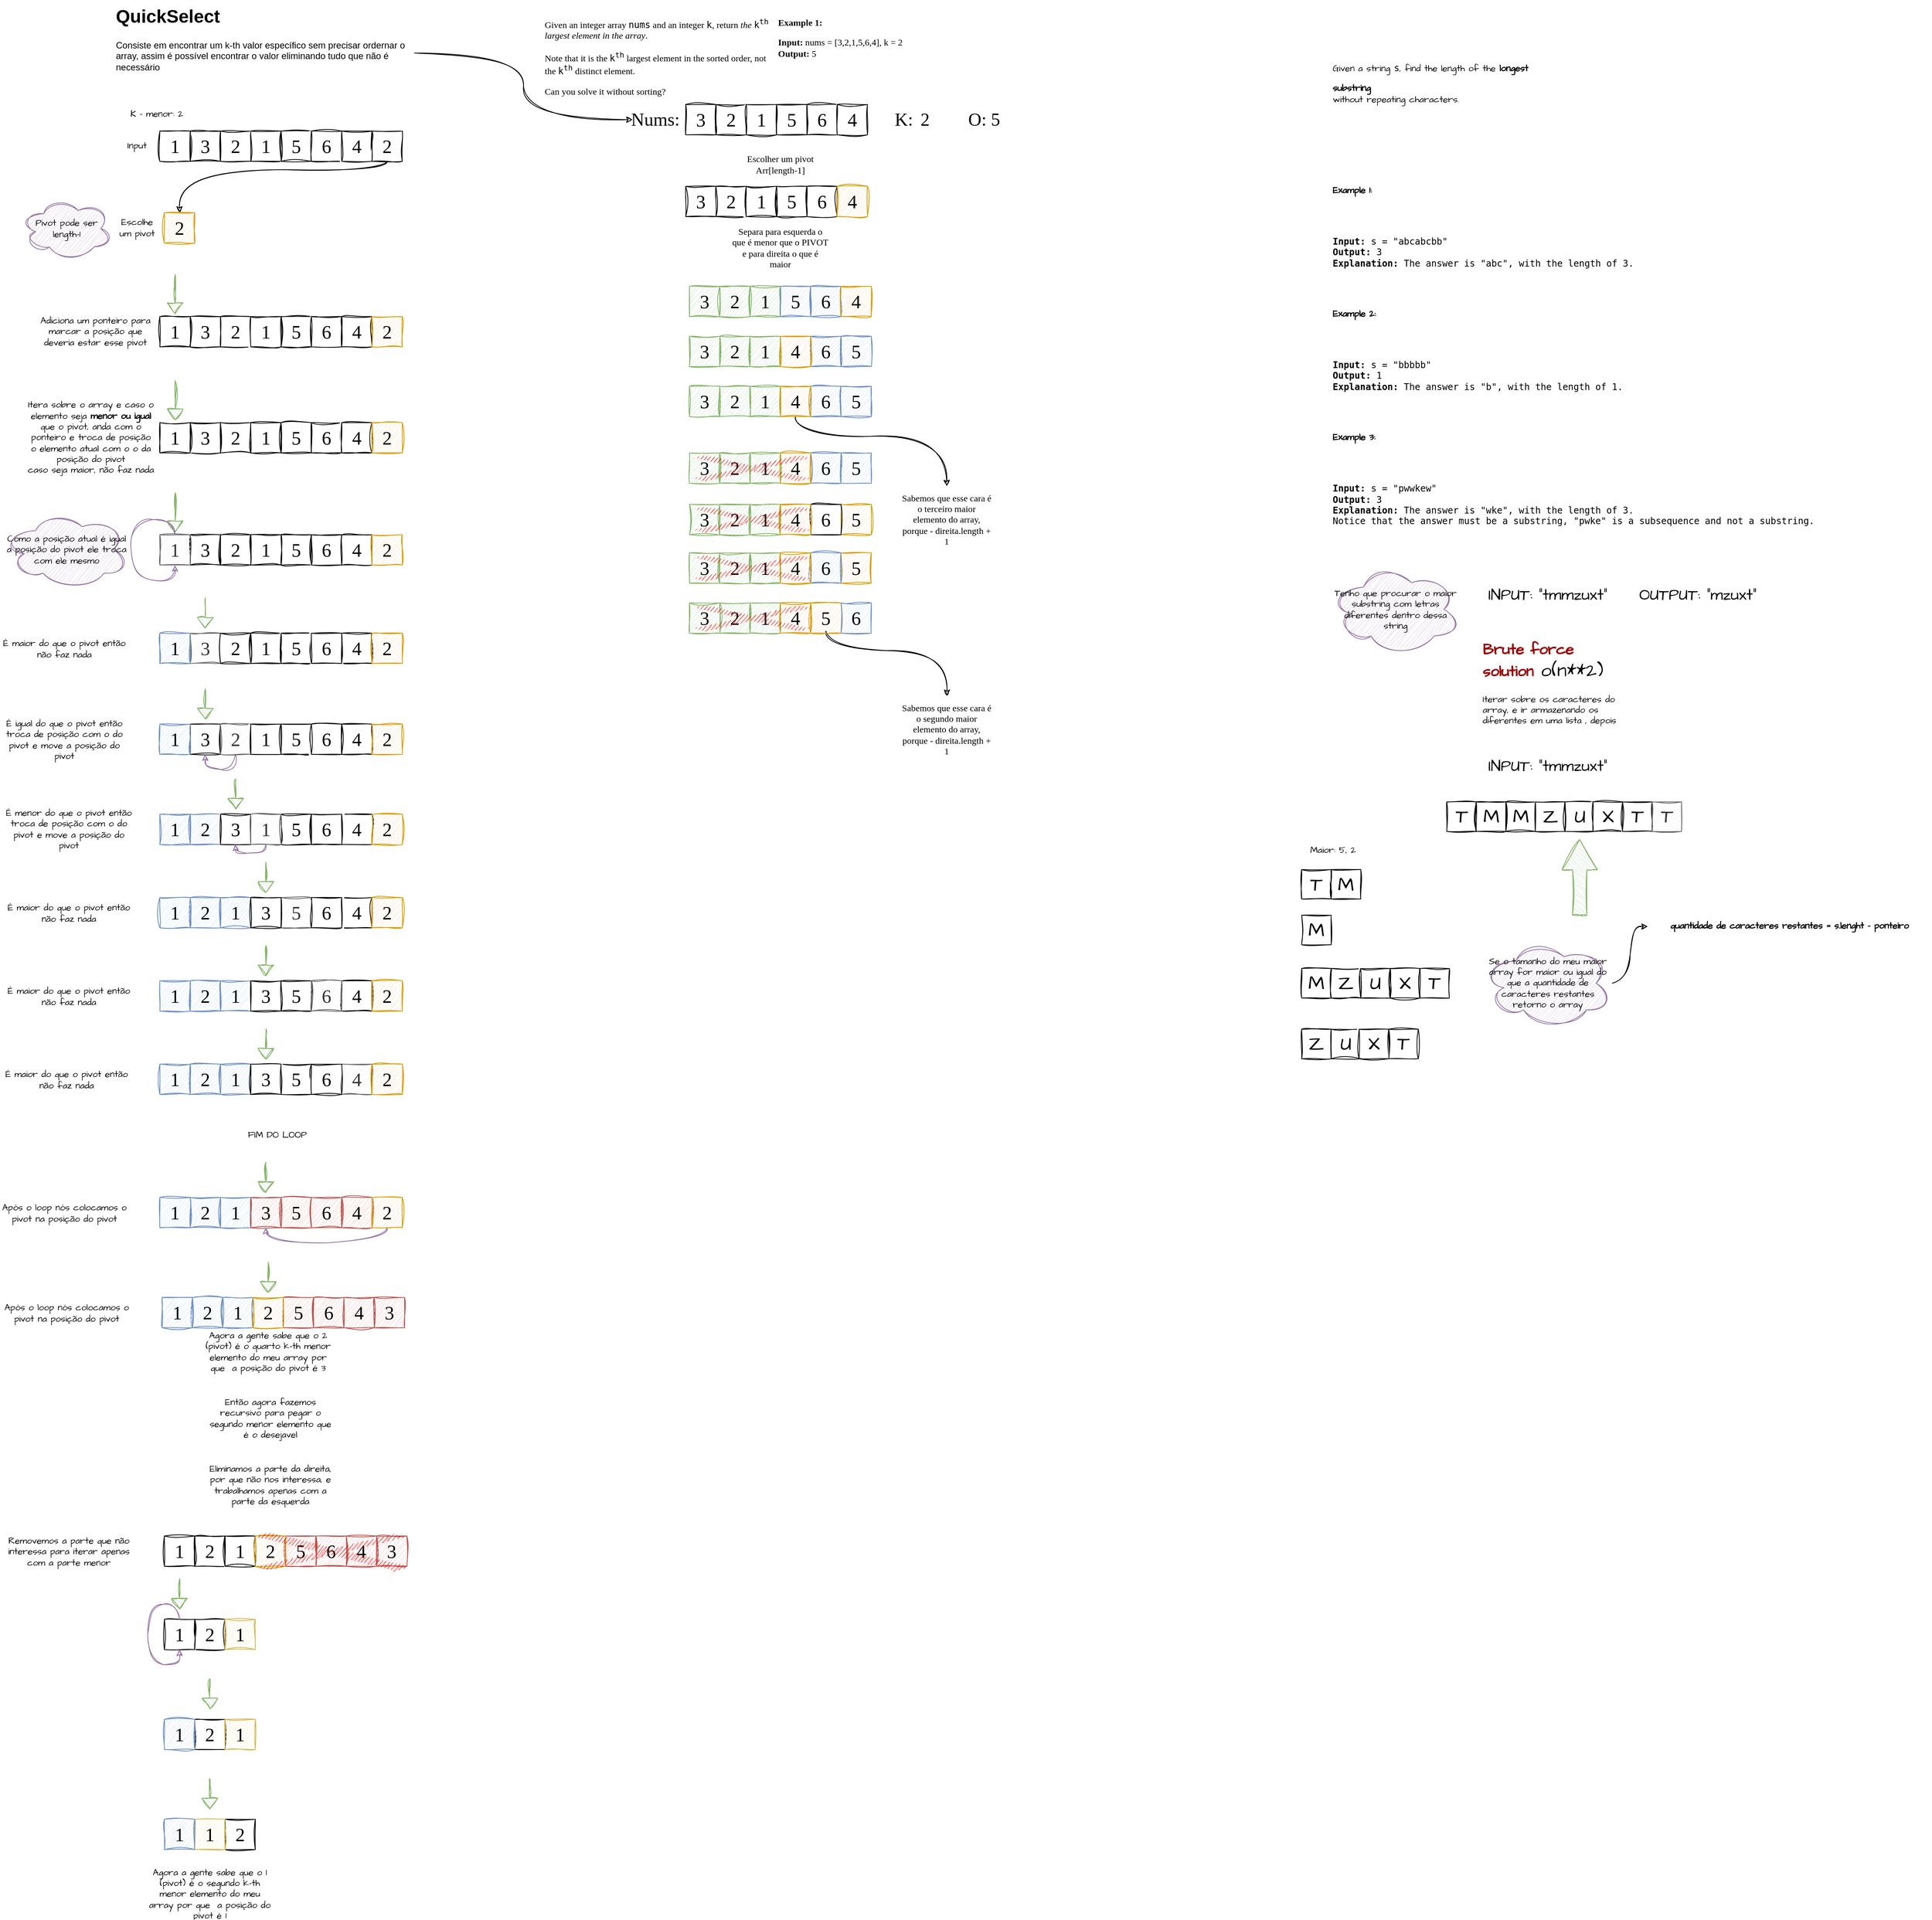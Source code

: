<mxfile version="24.8.4">
  <diagram name="Page-1" id="uMXd9E1nDpLijzHk7OrK">
    <mxGraphModel dx="4970" dy="1806" grid="1" gridSize="22" guides="1" tooltips="1" connect="1" arrows="1" fold="1" page="1" pageScale="1" pageWidth="827" pageHeight="1169" math="0" shadow="0">
      <root>
        <mxCell id="0" />
        <mxCell id="1" parent="0" />
        <mxCell id="trHoCsewVYtxNoTblFJ6-8" value="&lt;p&gt;&lt;font data-font-src=&quot;https://fonts.googleapis.com/css?family=Caveat&quot; face=&quot;Caveat&quot;&gt;&lt;strong class=&quot;example&quot;&gt;Example 1:&lt;/strong&gt;&lt;/font&gt;&lt;/p&gt;&lt;pre&gt;&lt;font data-font-src=&quot;https://fonts.googleapis.com/css?family=Caveat&quot; face=&quot;Caveat&quot;&gt;&lt;strong&gt;Input:&lt;/strong&gt; nums = [3,2,1,5,6,4], k = 2&lt;/font&gt;&lt;font face=&quot;b39UOJuHVI4HvWrOIDpN&quot;&gt;&lt;br&gt;&lt;/font&gt;&lt;font data-font-src=&quot;https://fonts.googleapis.com/css?family=Caveat&quot; face=&quot;Caveat&quot;&gt;&lt;strong&gt;Output:&lt;/strong&gt; 5&lt;br&gt;&lt;/font&gt;&lt;/pre&gt;" style="text;whiteSpace=wrap;html=1;sketch=1;curveFitting=1;jiggle=2;" parent="1" vertex="1">
          <mxGeometry x="170" y="836" width="164" height="88" as="geometry" />
        </mxCell>
        <mxCell id="trHoCsewVYtxNoTblFJ6-14" value="3" style="whiteSpace=wrap;html=1;aspect=fixed;fontFamily=Caveat;fontSource=https%3A%2F%2Ffonts.googleapis.com%2Fcss%3Ffamily%3DCaveat;fontSize=25;align=center;rounded=0;sketch=1;curveFitting=1;jiggle=2;" parent="1" vertex="1">
          <mxGeometry x="50" y="970" width="40" height="40" as="geometry" />
        </mxCell>
        <mxCell id="trHoCsewVYtxNoTblFJ6-15" value="2" style="whiteSpace=wrap;html=1;aspect=fixed;fontFamily=Caveat;fontSource=https%3A%2F%2Ffonts.googleapis.com%2Fcss%3Ffamily%3DCaveat;fontSize=25;align=center;rounded=0;sketch=1;curveFitting=1;jiggle=2;" parent="1" vertex="1">
          <mxGeometry x="90" y="970" width="40" height="40" as="geometry" />
        </mxCell>
        <mxCell id="trHoCsewVYtxNoTblFJ6-16" value="1" style="whiteSpace=wrap;html=1;aspect=fixed;fontFamily=Caveat;fontSource=https%3A%2F%2Ffonts.googleapis.com%2Fcss%3Ffamily%3DCaveat;fontSize=25;align=center;rounded=0;sketch=1;curveFitting=1;jiggle=2;" parent="1" vertex="1">
          <mxGeometry x="130" y="970" width="40" height="40" as="geometry" />
        </mxCell>
        <mxCell id="trHoCsewVYtxNoTblFJ6-17" value="5" style="whiteSpace=wrap;html=1;aspect=fixed;fontFamily=Caveat;fontSource=https%3A%2F%2Ffonts.googleapis.com%2Fcss%3Ffamily%3DCaveat;fontSize=25;align=center;rounded=0;sketch=1;curveFitting=1;jiggle=2;" parent="1" vertex="1">
          <mxGeometry x="170" y="970" width="40" height="40" as="geometry" />
        </mxCell>
        <mxCell id="trHoCsewVYtxNoTblFJ6-18" value="6" style="whiteSpace=wrap;html=1;aspect=fixed;fontFamily=Caveat;fontSource=https%3A%2F%2Ffonts.googleapis.com%2Fcss%3Ffamily%3DCaveat;fontSize=25;align=center;rounded=0;sketch=1;curveFitting=1;jiggle=2;" parent="1" vertex="1">
          <mxGeometry x="210" y="970" width="40" height="40" as="geometry" />
        </mxCell>
        <mxCell id="trHoCsewVYtxNoTblFJ6-19" value="4" style="whiteSpace=wrap;html=1;aspect=fixed;fontFamily=Caveat;fontSource=https%3A%2F%2Ffonts.googleapis.com%2Fcss%3Ffamily%3DCaveat;fontSize=25;align=center;rounded=0;sketch=1;curveFitting=1;jiggle=2;" parent="1" vertex="1">
          <mxGeometry x="250" y="970" width="40" height="40" as="geometry" />
        </mxCell>
        <mxCell id="trHoCsewVYtxNoTblFJ6-21" value="&lt;font data-font-src=&quot;https://fonts.googleapis.com/css?family=Caveat&quot; face=&quot;Caveat&quot; style=&quot;font-size: 24px;&quot;&gt;Nums:&lt;/font&gt;" style="text;html=1;align=center;verticalAlign=middle;whiteSpace=wrap;rounded=0;sketch=1;curveFitting=1;jiggle=2;" parent="1" vertex="1">
          <mxGeometry x="-20" y="975" width="60" height="30" as="geometry" />
        </mxCell>
        <mxCell id="trHoCsewVYtxNoTblFJ6-22" value="&lt;font data-font-src=&quot;https://fonts.googleapis.com/css?family=Caveat&quot; face=&quot;Caveat&quot; style=&quot;font-size: 24px;&quot;&gt;K:&lt;/font&gt;" style="text;html=1;align=center;verticalAlign=middle;whiteSpace=wrap;rounded=0;sketch=1;curveFitting=1;jiggle=2;" parent="1" vertex="1">
          <mxGeometry x="308" y="975" width="60" height="30" as="geometry" />
        </mxCell>
        <mxCell id="trHoCsewVYtxNoTblFJ6-23" value="&lt;font data-font-src=&quot;https://fonts.googleapis.com/css?family=Caveat&quot; face=&quot;Caveat&quot; style=&quot;font-size: 24px;&quot;&gt;2&lt;/font&gt;" style="text;html=1;align=center;verticalAlign=middle;whiteSpace=wrap;rounded=0;sketch=1;curveFitting=1;jiggle=2;" parent="1" vertex="1">
          <mxGeometry x="354" y="975" width="24" height="30" as="geometry" />
        </mxCell>
        <mxCell id="trHoCsewVYtxNoTblFJ6-24" value="&lt;p&gt;&lt;font face=&quot;Caveat&quot; data-font-src=&quot;https://fonts.googleapis.com/css?family=Caveat&quot;&gt;Given an integer array &lt;code&gt;nums&lt;/code&gt; and an integer &lt;code&gt;k&lt;/code&gt;, return &lt;em&gt;the&lt;/em&gt; &lt;code&gt;k&lt;sup&gt;th&lt;/sup&gt;&lt;/code&gt; &lt;em&gt;largest element in the array&lt;/em&gt;.&lt;/font&gt;&lt;/p&gt;&lt;p&gt;&lt;font data-font-src=&quot;https://fonts.googleapis.com/css?family=Caveat&quot; face=&quot;Caveat&quot;&gt;Note that it is the &lt;code&gt;k&lt;sup&gt;th&lt;/sup&gt;&lt;/code&gt; largest element in the sorted order, not the &lt;code&gt;k&lt;sup&gt;th&lt;/sup&gt;&lt;/code&gt; distinct element.&lt;/font&gt;&lt;/p&gt;&lt;p&gt;&lt;font data-font-src=&quot;https://fonts.googleapis.com/css?family=Caveat&quot; face=&quot;Caveat&quot;&gt;Can you solve it without sorting?&lt;/font&gt;&lt;/p&gt;" style="text;whiteSpace=wrap;html=1;sketch=1;curveFitting=1;jiggle=2;" parent="1" vertex="1">
          <mxGeometry x="-138" y="836" width="308" height="132" as="geometry" />
        </mxCell>
        <mxCell id="trHoCsewVYtxNoTblFJ6-25" value="&lt;font data-font-src=&quot;https://fonts.googleapis.com/css?family=Caveat&quot; face=&quot;Caveat&quot; style=&quot;font-size: 24px;&quot;&gt;O: 5&lt;br&gt;&lt;/font&gt;" style="text;html=1;align=center;verticalAlign=middle;whiteSpace=wrap;rounded=0;sketch=1;curveFitting=1;jiggle=2;" parent="1" vertex="1">
          <mxGeometry x="414" y="975" width="60" height="30" as="geometry" />
        </mxCell>
        <mxCell id="trHoCsewVYtxNoTblFJ6-28" style="edgeStyle=orthogonalEdgeStyle;rounded=0;orthogonalLoop=1;jettySize=auto;html=1;entryX=0;entryY=0.5;entryDx=0;entryDy=0;curved=1;sketch=1;curveFitting=1;jiggle=2;" parent="1" source="trHoCsewVYtxNoTblFJ6-27" target="trHoCsewVYtxNoTblFJ6-21" edge="1">
          <mxGeometry relative="1" as="geometry" />
        </mxCell>
        <mxCell id="trHoCsewVYtxNoTblFJ6-27" value="&lt;h1 style=&quot;margin-top: 0px;&quot;&gt;QuickSelect&lt;br&gt;&lt;/h1&gt;&lt;p&gt;Consiste em encontrar um k-th valor específico sem precisar ordernar o array, assim é possível encontrar o valor eliminando tudo que não é necessário&lt;br&gt;&lt;/p&gt;" style="text;html=1;whiteSpace=wrap;overflow=hidden;rounded=0;sketch=1;curveFitting=1;jiggle=2;" parent="1" vertex="1">
          <mxGeometry x="-704" y="832.5" width="396" height="139" as="geometry" />
        </mxCell>
        <mxCell id="trHoCsewVYtxNoTblFJ6-29" value="3" style="whiteSpace=wrap;html=1;aspect=fixed;fontFamily=Caveat;fontSource=https%3A%2F%2Ffonts.googleapis.com%2Fcss%3Ffamily%3DCaveat;fontSize=25;align=center;rounded=0;sketch=1;curveFitting=1;jiggle=2;" parent="1" vertex="1">
          <mxGeometry x="50" y="1078" width="40" height="40" as="geometry" />
        </mxCell>
        <mxCell id="trHoCsewVYtxNoTblFJ6-30" value="2" style="whiteSpace=wrap;html=1;aspect=fixed;fontFamily=Caveat;fontSource=https%3A%2F%2Ffonts.googleapis.com%2Fcss%3Ffamily%3DCaveat;fontSize=25;align=center;rounded=0;sketch=1;curveFitting=1;jiggle=2;" parent="1" vertex="1">
          <mxGeometry x="90" y="1078" width="40" height="40" as="geometry" />
        </mxCell>
        <mxCell id="trHoCsewVYtxNoTblFJ6-31" value="1" style="whiteSpace=wrap;html=1;aspect=fixed;fontFamily=Caveat;fontSource=https%3A%2F%2Ffonts.googleapis.com%2Fcss%3Ffamily%3DCaveat;fontSize=25;align=center;rounded=0;sketch=1;curveFitting=1;jiggle=2;" parent="1" vertex="1">
          <mxGeometry x="130" y="1078" width="40" height="40" as="geometry" />
        </mxCell>
        <mxCell id="trHoCsewVYtxNoTblFJ6-32" value="5" style="whiteSpace=wrap;html=1;aspect=fixed;fontFamily=Caveat;fontSource=https%3A%2F%2Ffonts.googleapis.com%2Fcss%3Ffamily%3DCaveat;fontSize=25;align=center;rounded=0;sketch=1;curveFitting=1;jiggle=2;" parent="1" vertex="1">
          <mxGeometry x="170" y="1078" width="40" height="40" as="geometry" />
        </mxCell>
        <mxCell id="trHoCsewVYtxNoTblFJ6-33" value="6" style="whiteSpace=wrap;html=1;aspect=fixed;fontFamily=Caveat;fontSource=https%3A%2F%2Ffonts.googleapis.com%2Fcss%3Ffamily%3DCaveat;fontSize=25;align=center;rounded=0;sketch=1;curveFitting=1;jiggle=2;" parent="1" vertex="1">
          <mxGeometry x="210" y="1078" width="40" height="40" as="geometry" />
        </mxCell>
        <mxCell id="trHoCsewVYtxNoTblFJ6-34" value="4" style="whiteSpace=wrap;html=1;aspect=fixed;fontFamily=Caveat;fontSource=https%3A%2F%2Ffonts.googleapis.com%2Fcss%3Ffamily%3DCaveat;fontSize=25;align=center;rounded=0;fillColor=#ffe6cc;strokeColor=#d79b00;sketch=1;curveFitting=1;jiggle=2;" parent="1" vertex="1">
          <mxGeometry x="250" y="1078" width="40" height="40" as="geometry" />
        </mxCell>
        <mxCell id="trHoCsewVYtxNoTblFJ6-38" value="&lt;font data-font-src=&quot;https://fonts.googleapis.com/css?family=Caveat&quot; face=&quot;Caveat&quot;&gt;Separa para esquerda o que é menor que o PIVOT e para direita o que é maior&lt;/font&gt;" style="text;html=1;align=center;verticalAlign=middle;whiteSpace=wrap;rounded=0;sketch=1;curveFitting=1;jiggle=2;" parent="1" vertex="1">
          <mxGeometry x="110" y="1144" width="130" height="30" as="geometry" />
        </mxCell>
        <mxCell id="trHoCsewVYtxNoTblFJ6-40" value="3" style="whiteSpace=wrap;html=1;aspect=fixed;fontFamily=Caveat;fontSource=https%3A%2F%2Ffonts.googleapis.com%2Fcss%3Ffamily%3DCaveat;fontSize=25;align=center;rounded=0;fillColor=#d5e8d4;strokeColor=#82b366;sketch=1;curveFitting=1;jiggle=2;" parent="1" vertex="1">
          <mxGeometry x="55" y="1210" width="40" height="40" as="geometry" />
        </mxCell>
        <mxCell id="trHoCsewVYtxNoTblFJ6-41" value="2" style="whiteSpace=wrap;html=1;aspect=fixed;fontFamily=Caveat;fontSource=https%3A%2F%2Ffonts.googleapis.com%2Fcss%3Ffamily%3DCaveat;fontSize=25;align=center;rounded=0;fillColor=#d5e8d4;strokeColor=#82b366;sketch=1;curveFitting=1;jiggle=2;" parent="1" vertex="1">
          <mxGeometry x="95" y="1210" width="40" height="40" as="geometry" />
        </mxCell>
        <mxCell id="trHoCsewVYtxNoTblFJ6-42" value="1" style="whiteSpace=wrap;html=1;aspect=fixed;fontFamily=Caveat;fontSource=https%3A%2F%2Ffonts.googleapis.com%2Fcss%3Ffamily%3DCaveat;fontSize=25;align=center;rounded=0;fillColor=#d5e8d4;strokeColor=#82b366;sketch=1;curveFitting=1;jiggle=2;" parent="1" vertex="1">
          <mxGeometry x="135" y="1210" width="40" height="40" as="geometry" />
        </mxCell>
        <mxCell id="trHoCsewVYtxNoTblFJ6-43" value="5" style="whiteSpace=wrap;html=1;aspect=fixed;fontFamily=Caveat;fontSource=https%3A%2F%2Ffonts.googleapis.com%2Fcss%3Ffamily%3DCaveat;fontSize=25;align=center;rounded=0;fillColor=#dae8fc;strokeColor=#6c8ebf;sketch=1;curveFitting=1;jiggle=2;" parent="1" vertex="1">
          <mxGeometry x="175" y="1210" width="40" height="40" as="geometry" />
        </mxCell>
        <mxCell id="trHoCsewVYtxNoTblFJ6-44" value="6" style="whiteSpace=wrap;html=1;aspect=fixed;fontFamily=Caveat;fontSource=https%3A%2F%2Ffonts.googleapis.com%2Fcss%3Ffamily%3DCaveat;fontSize=25;align=center;rounded=0;fillColor=#dae8fc;strokeColor=#6c8ebf;sketch=1;curveFitting=1;jiggle=2;" parent="1" vertex="1">
          <mxGeometry x="215" y="1210" width="40" height="40" as="geometry" />
        </mxCell>
        <mxCell id="trHoCsewVYtxNoTblFJ6-45" value="4" style="whiteSpace=wrap;html=1;aspect=fixed;fontFamily=Caveat;fontSource=https%3A%2F%2Ffonts.googleapis.com%2Fcss%3Ffamily%3DCaveat;fontSize=25;align=center;rounded=0;fillColor=#ffe6cc;strokeColor=#d79b00;sketch=1;curveFitting=1;jiggle=2;" parent="1" vertex="1">
          <mxGeometry x="255" y="1210" width="40" height="40" as="geometry" />
        </mxCell>
        <mxCell id="trHoCsewVYtxNoTblFJ6-46" value="&lt;div&gt;&lt;font data-font-src=&quot;https://fonts.googleapis.com/css?family=Caveat&quot; face=&quot;Caveat&quot;&gt;Escolher um pivot&lt;/font&gt;&lt;/div&gt;&lt;div&gt;&lt;font data-font-src=&quot;https://fonts.googleapis.com/css?family=Caveat&quot; face=&quot;Caveat&quot;&gt;Arr[length-1]&lt;br&gt;&lt;/font&gt;&lt;/div&gt;" style="text;html=1;align=center;verticalAlign=middle;whiteSpace=wrap;rounded=0;sketch=1;curveFitting=1;jiggle=2;" parent="1" vertex="1">
          <mxGeometry x="110" y="1034" width="130" height="30" as="geometry" />
        </mxCell>
        <mxCell id="trHoCsewVYtxNoTblFJ6-47" value="3" style="whiteSpace=wrap;html=1;aspect=fixed;fontFamily=Caveat;fontSource=https%3A%2F%2Ffonts.googleapis.com%2Fcss%3Ffamily%3DCaveat;fontSize=25;align=center;rounded=0;fillColor=#d5e8d4;strokeColor=#82b366;sketch=1;curveFitting=1;jiggle=2;" parent="1" vertex="1">
          <mxGeometry x="55" y="1276" width="40" height="40" as="geometry" />
        </mxCell>
        <mxCell id="trHoCsewVYtxNoTblFJ6-48" value="2" style="whiteSpace=wrap;html=1;aspect=fixed;fontFamily=Caveat;fontSource=https%3A%2F%2Ffonts.googleapis.com%2Fcss%3Ffamily%3DCaveat;fontSize=25;align=center;rounded=0;fillColor=#d5e8d4;strokeColor=#82b366;sketch=1;curveFitting=1;jiggle=2;" parent="1" vertex="1">
          <mxGeometry x="95" y="1276" width="40" height="40" as="geometry" />
        </mxCell>
        <mxCell id="trHoCsewVYtxNoTblFJ6-49" value="1" style="whiteSpace=wrap;html=1;aspect=fixed;fontFamily=Caveat;fontSource=https%3A%2F%2Ffonts.googleapis.com%2Fcss%3Ffamily%3DCaveat;fontSize=25;align=center;rounded=0;fillColor=#d5e8d4;strokeColor=#82b366;sketch=1;curveFitting=1;jiggle=2;" parent="1" vertex="1">
          <mxGeometry x="135" y="1276" width="40" height="40" as="geometry" />
        </mxCell>
        <mxCell id="trHoCsewVYtxNoTblFJ6-50" value="5" style="whiteSpace=wrap;html=1;aspect=fixed;fontFamily=Caveat;fontSource=https%3A%2F%2Ffonts.googleapis.com%2Fcss%3Ffamily%3DCaveat;fontSize=25;align=center;rounded=0;fillColor=#dae8fc;strokeColor=#6c8ebf;sketch=1;curveFitting=1;jiggle=2;" parent="1" vertex="1">
          <mxGeometry x="255" y="1276" width="40" height="40" as="geometry" />
        </mxCell>
        <mxCell id="trHoCsewVYtxNoTblFJ6-51" value="6" style="whiteSpace=wrap;html=1;aspect=fixed;fontFamily=Caveat;fontSource=https%3A%2F%2Ffonts.googleapis.com%2Fcss%3Ffamily%3DCaveat;fontSize=25;align=center;rounded=0;fillColor=#dae8fc;strokeColor=#6c8ebf;sketch=1;curveFitting=1;jiggle=2;" parent="1" vertex="1">
          <mxGeometry x="215" y="1276" width="40" height="40" as="geometry" />
        </mxCell>
        <mxCell id="trHoCsewVYtxNoTblFJ6-52" value="4" style="whiteSpace=wrap;html=1;aspect=fixed;fontFamily=Caveat;fontSource=https%3A%2F%2Ffonts.googleapis.com%2Fcss%3Ffamily%3DCaveat;fontSize=25;align=center;rounded=0;fillColor=#ffe6cc;strokeColor=#d79b00;sketch=1;curveFitting=1;jiggle=2;" parent="1" vertex="1">
          <mxGeometry x="175" y="1276" width="40" height="40" as="geometry" />
        </mxCell>
        <mxCell id="trHoCsewVYtxNoTblFJ6-60" value="3" style="whiteSpace=wrap;html=1;aspect=fixed;fontFamily=Caveat;fontSource=https%3A%2F%2Ffonts.googleapis.com%2Fcss%3Ffamily%3DCaveat;fontSize=25;align=center;rounded=0;fillColor=#d5e8d4;strokeColor=#82b366;sketch=1;curveFitting=1;jiggle=2;" parent="1" vertex="1">
          <mxGeometry x="55" y="1342" width="40" height="40" as="geometry" />
        </mxCell>
        <mxCell id="trHoCsewVYtxNoTblFJ6-61" value="2" style="whiteSpace=wrap;html=1;aspect=fixed;fontFamily=Caveat;fontSource=https%3A%2F%2Ffonts.googleapis.com%2Fcss%3Ffamily%3DCaveat;fontSize=25;align=center;rounded=0;fillColor=#d5e8d4;strokeColor=#82b366;sketch=1;curveFitting=1;jiggle=2;" parent="1" vertex="1">
          <mxGeometry x="95" y="1342" width="40" height="40" as="geometry" />
        </mxCell>
        <mxCell id="trHoCsewVYtxNoTblFJ6-62" value="1" style="whiteSpace=wrap;html=1;aspect=fixed;fontFamily=Caveat;fontSource=https%3A%2F%2Ffonts.googleapis.com%2Fcss%3Ffamily%3DCaveat;fontSize=25;align=center;rounded=0;fillColor=#d5e8d4;strokeColor=#82b366;sketch=1;curveFitting=1;jiggle=2;" parent="1" vertex="1">
          <mxGeometry x="135" y="1342" width="40" height="40" as="geometry" />
        </mxCell>
        <mxCell id="trHoCsewVYtxNoTblFJ6-63" value="5" style="whiteSpace=wrap;html=1;aspect=fixed;fontFamily=Caveat;fontSource=https%3A%2F%2Ffonts.googleapis.com%2Fcss%3Ffamily%3DCaveat;fontSize=25;align=center;rounded=0;fillColor=#dae8fc;strokeColor=#6c8ebf;sketch=1;curveFitting=1;jiggle=2;" parent="1" vertex="1">
          <mxGeometry x="255" y="1342" width="40" height="40" as="geometry" />
        </mxCell>
        <mxCell id="trHoCsewVYtxNoTblFJ6-64" value="6" style="whiteSpace=wrap;html=1;aspect=fixed;fontFamily=Caveat;fontSource=https%3A%2F%2Ffonts.googleapis.com%2Fcss%3Ffamily%3DCaveat;fontSize=25;align=center;rounded=0;fillColor=#dae8fc;strokeColor=#6c8ebf;sketch=1;curveFitting=1;jiggle=2;" parent="1" vertex="1">
          <mxGeometry x="215" y="1342" width="40" height="40" as="geometry" />
        </mxCell>
        <mxCell id="trHoCsewVYtxNoTblFJ6-68" style="edgeStyle=orthogonalEdgeStyle;curved=1;rounded=0;orthogonalLoop=1;jettySize=auto;html=1;entryX=0.5;entryY=0;entryDx=0;entryDy=0;sketch=1;curveFitting=1;jiggle=2;" parent="1" source="trHoCsewVYtxNoTblFJ6-65" target="trHoCsewVYtxNoTblFJ6-67" edge="1">
          <mxGeometry relative="1" as="geometry">
            <Array as="points">
              <mxPoint x="195" y="1408" />
              <mxPoint x="395" y="1408" />
            </Array>
          </mxGeometry>
        </mxCell>
        <mxCell id="trHoCsewVYtxNoTblFJ6-65" value="4" style="whiteSpace=wrap;html=1;aspect=fixed;fontFamily=Caveat;fontSource=https%3A%2F%2Ffonts.googleapis.com%2Fcss%3Ffamily%3DCaveat;fontSize=25;align=center;rounded=0;fillColor=#ffe6cc;strokeColor=#d79b00;sketch=1;curveFitting=1;jiggle=2;" parent="1" vertex="1">
          <mxGeometry x="175" y="1342" width="40" height="40" as="geometry" />
        </mxCell>
        <mxCell id="trHoCsewVYtxNoTblFJ6-67" value="&lt;font data-font-src=&quot;https://fonts.googleapis.com/css?family=Caveat&quot; face=&quot;Caveat&quot;&gt;Sabemos que esse cara é o terceiro maior elemento do array, porque - direita.length + 1&lt;/font&gt;" style="text;html=1;align=center;verticalAlign=middle;whiteSpace=wrap;rounded=0;sketch=1;curveFitting=1;jiggle=2;" parent="1" vertex="1">
          <mxGeometry x="334" y="1474" width="121" height="88" as="geometry" />
        </mxCell>
        <mxCell id="trHoCsewVYtxNoTblFJ6-69" value="3" style="whiteSpace=wrap;html=1;aspect=fixed;fontFamily=Caveat;fontSource=https%3A%2F%2Ffonts.googleapis.com%2Fcss%3Ffamily%3DCaveat;fontSize=25;align=center;rounded=0;fillColor=#d5e8d4;strokeColor=#82b366;sketch=1;curveFitting=1;jiggle=2;" parent="1" vertex="1">
          <mxGeometry x="55" y="1430" width="40" height="40" as="geometry" />
        </mxCell>
        <mxCell id="trHoCsewVYtxNoTblFJ6-70" value="2" style="whiteSpace=wrap;html=1;aspect=fixed;fontFamily=Caveat;fontSource=https%3A%2F%2Ffonts.googleapis.com%2Fcss%3Ffamily%3DCaveat;fontSize=25;align=center;rounded=0;fillColor=#d5e8d4;strokeColor=#82b366;sketch=1;curveFitting=1;jiggle=2;" parent="1" vertex="1">
          <mxGeometry x="95" y="1430" width="40" height="40" as="geometry" />
        </mxCell>
        <mxCell id="trHoCsewVYtxNoTblFJ6-71" value="1" style="whiteSpace=wrap;html=1;aspect=fixed;fontFamily=Caveat;fontSource=https%3A%2F%2Ffonts.googleapis.com%2Fcss%3Ffamily%3DCaveat;fontSize=25;align=center;rounded=0;fillColor=#d5e8d4;strokeColor=#82b366;sketch=1;curveFitting=1;jiggle=2;" parent="1" vertex="1">
          <mxGeometry x="135" y="1430" width="40" height="40" as="geometry" />
        </mxCell>
        <mxCell id="trHoCsewVYtxNoTblFJ6-72" value="5" style="whiteSpace=wrap;html=1;aspect=fixed;fontFamily=Caveat;fontSource=https%3A%2F%2Ffonts.googleapis.com%2Fcss%3Ffamily%3DCaveat;fontSize=25;align=center;rounded=0;fillColor=#dae8fc;strokeColor=#6c8ebf;sketch=1;curveFitting=1;jiggle=2;" parent="1" vertex="1">
          <mxGeometry x="255" y="1430" width="40" height="40" as="geometry" />
        </mxCell>
        <mxCell id="trHoCsewVYtxNoTblFJ6-73" value="6" style="whiteSpace=wrap;html=1;aspect=fixed;fontFamily=Caveat;fontSource=https%3A%2F%2Ffonts.googleapis.com%2Fcss%3Ffamily%3DCaveat;fontSize=25;align=center;rounded=0;fillColor=#dae8fc;strokeColor=#6c8ebf;sketch=1;curveFitting=1;jiggle=2;" parent="1" vertex="1">
          <mxGeometry x="215" y="1430" width="40" height="40" as="geometry" />
        </mxCell>
        <mxCell id="trHoCsewVYtxNoTblFJ6-74" value="4" style="whiteSpace=wrap;html=1;aspect=fixed;fontFamily=Caveat;fontSource=https%3A%2F%2Ffonts.googleapis.com%2Fcss%3Ffamily%3DCaveat;fontSize=25;align=center;rounded=0;fillColor=#ffe6cc;strokeColor=#d79b00;sketch=1;curveFitting=1;jiggle=2;" parent="1" vertex="1">
          <mxGeometry x="175" y="1430" width="40" height="40" as="geometry" />
        </mxCell>
        <mxCell id="trHoCsewVYtxNoTblFJ6-75" value="" style="shape=mxgraph.mockup.markup.redX;fillColor=#ff0000;html=1;shadow=0;whiteSpace=wrap;strokeColor=none;sketch=1;curveFitting=1;jiggle=2;" parent="1" vertex="1">
          <mxGeometry x="61" y="1433" width="154" height="34" as="geometry" />
        </mxCell>
        <mxCell id="trHoCsewVYtxNoTblFJ6-76" value="3" style="whiteSpace=wrap;html=1;aspect=fixed;fontFamily=Caveat;fontSource=https%3A%2F%2Ffonts.googleapis.com%2Fcss%3Ffamily%3DCaveat;fontSize=25;align=center;rounded=0;fillColor=#d5e8d4;strokeColor=#82b366;sketch=1;curveFitting=1;jiggle=2;" parent="1" vertex="1">
          <mxGeometry x="55" y="1498" width="40" height="40" as="geometry" />
        </mxCell>
        <mxCell id="trHoCsewVYtxNoTblFJ6-77" value="2" style="whiteSpace=wrap;html=1;aspect=fixed;fontFamily=Caveat;fontSource=https%3A%2F%2Ffonts.googleapis.com%2Fcss%3Ffamily%3DCaveat;fontSize=25;align=center;rounded=0;fillColor=#d5e8d4;strokeColor=#82b366;sketch=1;curveFitting=1;jiggle=2;" parent="1" vertex="1">
          <mxGeometry x="95" y="1498" width="40" height="40" as="geometry" />
        </mxCell>
        <mxCell id="trHoCsewVYtxNoTblFJ6-78" value="1" style="whiteSpace=wrap;html=1;aspect=fixed;fontFamily=Caveat;fontSource=https%3A%2F%2Ffonts.googleapis.com%2Fcss%3Ffamily%3DCaveat;fontSize=25;align=center;rounded=0;fillColor=#d5e8d4;strokeColor=#82b366;sketch=1;curveFitting=1;jiggle=2;" parent="1" vertex="1">
          <mxGeometry x="135" y="1498" width="40" height="40" as="geometry" />
        </mxCell>
        <mxCell id="trHoCsewVYtxNoTblFJ6-79" value="5" style="whiteSpace=wrap;html=1;aspect=fixed;fontFamily=Caveat;fontSource=https%3A%2F%2Ffonts.googleapis.com%2Fcss%3Ffamily%3DCaveat;fontSize=25;align=center;rounded=0;fillColor=#ffe6cc;strokeColor=#d79b00;sketch=1;curveFitting=1;jiggle=2;" parent="1" vertex="1">
          <mxGeometry x="255" y="1498" width="40" height="40" as="geometry" />
        </mxCell>
        <mxCell id="trHoCsewVYtxNoTblFJ6-80" value="6" style="whiteSpace=wrap;html=1;aspect=fixed;fontFamily=Caveat;fontSource=https%3A%2F%2Ffonts.googleapis.com%2Fcss%3Ffamily%3DCaveat;fontSize=25;align=center;rounded=0;sketch=1;curveFitting=1;jiggle=2;" parent="1" vertex="1">
          <mxGeometry x="215" y="1498" width="40" height="40" as="geometry" />
        </mxCell>
        <mxCell id="trHoCsewVYtxNoTblFJ6-81" value="4" style="whiteSpace=wrap;html=1;aspect=fixed;fontFamily=Caveat;fontSource=https%3A%2F%2Ffonts.googleapis.com%2Fcss%3Ffamily%3DCaveat;fontSize=25;align=center;rounded=0;fillColor=#ffe6cc;strokeColor=#d79b00;sketch=1;curveFitting=1;jiggle=2;" parent="1" vertex="1">
          <mxGeometry x="175" y="1498" width="40" height="40" as="geometry" />
        </mxCell>
        <mxCell id="trHoCsewVYtxNoTblFJ6-82" value="" style="shape=mxgraph.mockup.markup.redX;fillColor=#ff0000;html=1;shadow=0;whiteSpace=wrap;strokeColor=none;sketch=1;curveFitting=1;jiggle=2;" parent="1" vertex="1">
          <mxGeometry x="61" y="1501" width="154" height="34" as="geometry" />
        </mxCell>
        <mxCell id="trHoCsewVYtxNoTblFJ6-83" value="3" style="whiteSpace=wrap;html=1;aspect=fixed;fontFamily=Caveat;fontSource=https%3A%2F%2Ffonts.googleapis.com%2Fcss%3Ffamily%3DCaveat;fontSize=25;align=center;rounded=0;fillColor=#d5e8d4;strokeColor=#82b366;sketch=1;curveFitting=1;jiggle=2;" parent="1" vertex="1">
          <mxGeometry x="55" y="1562" width="40" height="40" as="geometry" />
        </mxCell>
        <mxCell id="trHoCsewVYtxNoTblFJ6-84" value="2" style="whiteSpace=wrap;html=1;aspect=fixed;fontFamily=Caveat;fontSource=https%3A%2F%2Ffonts.googleapis.com%2Fcss%3Ffamily%3DCaveat;fontSize=25;align=center;rounded=0;fillColor=#d5e8d4;strokeColor=#82b366;sketch=1;curveFitting=1;jiggle=2;" parent="1" vertex="1">
          <mxGeometry x="95" y="1562" width="40" height="40" as="geometry" />
        </mxCell>
        <mxCell id="trHoCsewVYtxNoTblFJ6-85" value="1" style="whiteSpace=wrap;html=1;aspect=fixed;fontFamily=Caveat;fontSource=https%3A%2F%2Ffonts.googleapis.com%2Fcss%3Ffamily%3DCaveat;fontSize=25;align=center;rounded=0;fillColor=#d5e8d4;strokeColor=#82b366;sketch=1;curveFitting=1;jiggle=2;" parent="1" vertex="1">
          <mxGeometry x="135" y="1562" width="40" height="40" as="geometry" />
        </mxCell>
        <mxCell id="trHoCsewVYtxNoTblFJ6-86" value="5" style="whiteSpace=wrap;html=1;aspect=fixed;fontFamily=Caveat;fontSource=https%3A%2F%2Ffonts.googleapis.com%2Fcss%3Ffamily%3DCaveat;fontSize=25;align=center;rounded=0;fillColor=#ffe6cc;strokeColor=#d79b00;sketch=1;curveFitting=1;jiggle=2;" parent="1" vertex="1">
          <mxGeometry x="255" y="1562" width="40" height="40" as="geometry" />
        </mxCell>
        <mxCell id="trHoCsewVYtxNoTblFJ6-87" value="6" style="whiteSpace=wrap;html=1;aspect=fixed;fontFamily=Caveat;fontSource=https%3A%2F%2Ffonts.googleapis.com%2Fcss%3Ffamily%3DCaveat;fontSize=25;align=center;rounded=0;fillColor=#dae8fc;strokeColor=#6c8ebf;sketch=1;curveFitting=1;jiggle=2;" parent="1" vertex="1">
          <mxGeometry x="215" y="1562" width="40" height="40" as="geometry" />
        </mxCell>
        <mxCell id="trHoCsewVYtxNoTblFJ6-88" value="4" style="whiteSpace=wrap;html=1;aspect=fixed;fontFamily=Caveat;fontSource=https%3A%2F%2Ffonts.googleapis.com%2Fcss%3Ffamily%3DCaveat;fontSize=25;align=center;rounded=0;fillColor=#ffe6cc;strokeColor=#d79b00;sketch=1;curveFitting=1;jiggle=2;" parent="1" vertex="1">
          <mxGeometry x="175" y="1562" width="40" height="40" as="geometry" />
        </mxCell>
        <mxCell id="trHoCsewVYtxNoTblFJ6-89" value="" style="shape=mxgraph.mockup.markup.redX;fillColor=#ff0000;html=1;shadow=0;whiteSpace=wrap;strokeColor=none;sketch=1;curveFitting=1;jiggle=2;" parent="1" vertex="1">
          <mxGeometry x="61" y="1565" width="154" height="34" as="geometry" />
        </mxCell>
        <mxCell id="trHoCsewVYtxNoTblFJ6-90" value="3" style="whiteSpace=wrap;html=1;aspect=fixed;fontFamily=Caveat;fontSource=https%3A%2F%2Ffonts.googleapis.com%2Fcss%3Ffamily%3DCaveat;fontSize=25;align=center;rounded=0;fillColor=#d5e8d4;strokeColor=#82b366;sketch=1;curveFitting=1;jiggle=2;" parent="1" vertex="1">
          <mxGeometry x="55" y="1628" width="40" height="40" as="geometry" />
        </mxCell>
        <mxCell id="trHoCsewVYtxNoTblFJ6-91" value="2" style="whiteSpace=wrap;html=1;aspect=fixed;fontFamily=Caveat;fontSource=https%3A%2F%2Ffonts.googleapis.com%2Fcss%3Ffamily%3DCaveat;fontSize=25;align=center;rounded=0;fillColor=#d5e8d4;strokeColor=#82b366;sketch=1;curveFitting=1;jiggle=2;" parent="1" vertex="1">
          <mxGeometry x="95" y="1628" width="40" height="40" as="geometry" />
        </mxCell>
        <mxCell id="trHoCsewVYtxNoTblFJ6-92" value="1" style="whiteSpace=wrap;html=1;aspect=fixed;fontFamily=Caveat;fontSource=https%3A%2F%2Ffonts.googleapis.com%2Fcss%3Ffamily%3DCaveat;fontSize=25;align=center;rounded=0;fillColor=#d5e8d4;strokeColor=#82b366;sketch=1;curveFitting=1;jiggle=2;" parent="1" vertex="1">
          <mxGeometry x="135" y="1628" width="40" height="40" as="geometry" />
        </mxCell>
        <mxCell id="trHoCsewVYtxNoTblFJ6-98" style="edgeStyle=orthogonalEdgeStyle;curved=1;rounded=0;orthogonalLoop=1;jettySize=auto;html=1;sketch=1;curveFitting=1;jiggle=2;" parent="1" target="trHoCsewVYtxNoTblFJ6-97" edge="1">
          <mxGeometry relative="1" as="geometry">
            <mxPoint x="235" y="1665.0" as="sourcePoint" />
            <Array as="points">
              <mxPoint x="235" y="1691" />
              <mxPoint x="395" y="1691" />
            </Array>
          </mxGeometry>
        </mxCell>
        <mxCell id="trHoCsewVYtxNoTblFJ6-93" value="5" style="whiteSpace=wrap;html=1;aspect=fixed;fontFamily=Caveat;fontSource=https%3A%2F%2Ffonts.googleapis.com%2Fcss%3Ffamily%3DCaveat;fontSize=25;align=center;rounded=0;fillColor=#ffe6cc;strokeColor=#d79b00;sketch=1;curveFitting=1;jiggle=2;" parent="1" vertex="1">
          <mxGeometry x="215" y="1628" width="40" height="40" as="geometry" />
        </mxCell>
        <mxCell id="trHoCsewVYtxNoTblFJ6-94" value="6" style="whiteSpace=wrap;html=1;aspect=fixed;fontFamily=Caveat;fontSource=https%3A%2F%2Ffonts.googleapis.com%2Fcss%3Ffamily%3DCaveat;fontSize=25;align=center;rounded=0;fillColor=#dae8fc;strokeColor=#6c8ebf;sketch=1;curveFitting=1;jiggle=2;" parent="1" vertex="1">
          <mxGeometry x="255" y="1628" width="40" height="40" as="geometry" />
        </mxCell>
        <mxCell id="trHoCsewVYtxNoTblFJ6-95" value="4" style="whiteSpace=wrap;html=1;aspect=fixed;fontFamily=Caveat;fontSource=https%3A%2F%2Ffonts.googleapis.com%2Fcss%3Ffamily%3DCaveat;fontSize=25;align=center;rounded=0;fillColor=#ffe6cc;strokeColor=#d79b00;sketch=1;curveFitting=1;jiggle=2;" parent="1" vertex="1">
          <mxGeometry x="175" y="1628" width="40" height="40" as="geometry" />
        </mxCell>
        <mxCell id="trHoCsewVYtxNoTblFJ6-96" value="" style="shape=mxgraph.mockup.markup.redX;fillColor=#ff0000;html=1;shadow=0;whiteSpace=wrap;strokeColor=none;sketch=1;curveFitting=1;jiggle=2;" parent="1" vertex="1">
          <mxGeometry x="61" y="1631" width="154" height="34" as="geometry" />
        </mxCell>
        <mxCell id="trHoCsewVYtxNoTblFJ6-97" value="&lt;font data-font-src=&quot;https://fonts.googleapis.com/css?family=Caveat&quot; face=&quot;Caveat&quot;&gt;Sabemos que esse cara é o segundo maior elemento do array, porque - direita.length + 1&lt;/font&gt;" style="text;html=1;align=center;verticalAlign=middle;whiteSpace=wrap;rounded=0;sketch=1;curveFitting=1;jiggle=2;" parent="1" vertex="1">
          <mxGeometry x="334" y="1751" width="121" height="88" as="geometry" />
        </mxCell>
        <mxCell id="4iRkwBfFF-iq0vODcE54-1" value="3" style="whiteSpace=wrap;html=1;aspect=fixed;fontFamily=Caveat;fontSource=https%3A%2F%2Ffonts.googleapis.com%2Fcss%3Ffamily%3DCaveat;fontSize=25;align=center;rounded=0;sketch=1;curveFitting=1;jiggle=2;" vertex="1" parent="1">
          <mxGeometry x="-604" y="1005" width="40" height="40" as="geometry" />
        </mxCell>
        <mxCell id="4iRkwBfFF-iq0vODcE54-2" value="2" style="whiteSpace=wrap;html=1;aspect=fixed;fontFamily=Caveat;fontSource=https%3A%2F%2Ffonts.googleapis.com%2Fcss%3Ffamily%3DCaveat;fontSize=25;align=center;rounded=0;sketch=1;curveFitting=1;jiggle=2;" vertex="1" parent="1">
          <mxGeometry x="-564" y="1005" width="40" height="40" as="geometry" />
        </mxCell>
        <mxCell id="4iRkwBfFF-iq0vODcE54-3" value="1" style="whiteSpace=wrap;html=1;aspect=fixed;fontFamily=Caveat;fontSource=https%3A%2F%2Ffonts.googleapis.com%2Fcss%3Ffamily%3DCaveat;fontSize=25;align=center;rounded=0;sketch=1;curveFitting=1;jiggle=2;" vertex="1" parent="1">
          <mxGeometry x="-524" y="1005" width="40" height="40" as="geometry" />
        </mxCell>
        <mxCell id="4iRkwBfFF-iq0vODcE54-4" value="5" style="whiteSpace=wrap;html=1;aspect=fixed;fontFamily=Caveat;fontSource=https%3A%2F%2Ffonts.googleapis.com%2Fcss%3Ffamily%3DCaveat;fontSize=25;align=center;rounded=0;sketch=1;curveFitting=1;jiggle=2;" vertex="1" parent="1">
          <mxGeometry x="-484" y="1005" width="40" height="40" as="geometry" />
        </mxCell>
        <mxCell id="4iRkwBfFF-iq0vODcE54-5" value="6" style="whiteSpace=wrap;html=1;aspect=fixed;fontFamily=Caveat;fontSource=https%3A%2F%2Ffonts.googleapis.com%2Fcss%3Ffamily%3DCaveat;fontSize=25;align=center;rounded=0;sketch=1;curveFitting=1;jiggle=2;" vertex="1" parent="1">
          <mxGeometry x="-444" y="1005" width="40" height="40" as="geometry" />
        </mxCell>
        <mxCell id="4iRkwBfFF-iq0vODcE54-6" value="4" style="whiteSpace=wrap;html=1;aspect=fixed;fontFamily=Caveat;fontSource=https%3A%2F%2Ffonts.googleapis.com%2Fcss%3Ffamily%3DCaveat;fontSize=25;align=center;rounded=0;sketch=1;curveFitting=1;jiggle=2;" vertex="1" parent="1">
          <mxGeometry x="-404" y="1005" width="40" height="40" as="geometry" />
        </mxCell>
        <mxCell id="4iRkwBfFF-iq0vODcE54-22" style="edgeStyle=orthogonalEdgeStyle;curved=1;rounded=0;sketch=1;hachureGap=4;jiggle=2;curveFitting=1;orthogonalLoop=1;jettySize=auto;html=1;entryX=0.5;entryY=0;entryDx=0;entryDy=0;fontFamily=Architects Daughter;fontSource=https%3A%2F%2Ffonts.googleapis.com%2Fcss%3Ffamily%3DArchitects%2BDaughter;" edge="1" parent="1" source="4iRkwBfFF-iq0vODcE54-7" target="4iRkwBfFF-iq0vODcE54-17">
          <mxGeometry relative="1" as="geometry">
            <Array as="points">
              <mxPoint x="-344" y="1056" />
              <mxPoint x="-618" y="1056" />
            </Array>
          </mxGeometry>
        </mxCell>
        <mxCell id="4iRkwBfFF-iq0vODcE54-7" value="2" style="whiteSpace=wrap;html=1;aspect=fixed;fontFamily=Caveat;fontSource=https%3A%2F%2Ffonts.googleapis.com%2Fcss%3Ffamily%3DCaveat;fontSize=25;align=center;rounded=0;sketch=1;curveFitting=1;jiggle=2;" vertex="1" parent="1">
          <mxGeometry x="-364" y="1005" width="40" height="40" as="geometry" />
        </mxCell>
        <mxCell id="4iRkwBfFF-iq0vODcE54-8" value="1" style="whiteSpace=wrap;html=1;aspect=fixed;fontFamily=Caveat;fontSource=https%3A%2F%2Ffonts.googleapis.com%2Fcss%3Ffamily%3DCaveat;fontSize=25;align=center;rounded=0;sketch=1;curveFitting=1;jiggle=2;" vertex="1" parent="1">
          <mxGeometry x="-644" y="1005" width="40" height="40" as="geometry" />
        </mxCell>
        <mxCell id="4iRkwBfFF-iq0vODcE54-9" value="Input" style="text;html=1;align=center;verticalAlign=middle;whiteSpace=wrap;rounded=0;fontFamily=Architects Daughter;fontSource=https%3A%2F%2Ffonts.googleapis.com%2Fcss%3Ffamily%3DArchitects%2BDaughter;" vertex="1" parent="1">
          <mxGeometry x="-704" y="1010" width="60" height="30" as="geometry" />
        </mxCell>
        <mxCell id="4iRkwBfFF-iq0vODcE54-10" value="Escolhe um pivot" style="text;html=1;align=center;verticalAlign=middle;whiteSpace=wrap;rounded=0;fontFamily=Architects Daughter;fontSource=https%3A%2F%2Ffonts.googleapis.com%2Fcss%3Ffamily%3DArchitects%2BDaughter;" vertex="1" parent="1">
          <mxGeometry x="-704" y="1118" width="60" height="30" as="geometry" />
        </mxCell>
        <mxCell id="4iRkwBfFF-iq0vODcE54-17" value="2" style="whiteSpace=wrap;html=1;aspect=fixed;fontFamily=Caveat;fontSource=https%3A%2F%2Ffonts.googleapis.com%2Fcss%3Ffamily%3DCaveat;fontSize=25;align=center;rounded=0;sketch=1;curveFitting=1;jiggle=2;fillColor=#ffe6cc;strokeColor=#d79b00;" vertex="1" parent="1">
          <mxGeometry x="-638" y="1113" width="40" height="40" as="geometry" />
        </mxCell>
        <mxCell id="4iRkwBfFF-iq0vODcE54-20" value="&lt;div&gt;Pivot pode ser&lt;/div&gt;&lt;div&gt;length-1&lt;br&gt;&lt;/div&gt;" style="ellipse;shape=cloud;whiteSpace=wrap;html=1;sketch=1;hachureGap=4;jiggle=2;curveFitting=1;fontFamily=Architects Daughter;fontSource=https%3A%2F%2Ffonts.googleapis.com%2Fcss%3Ffamily%3DArchitects%2BDaughter;fillColor=#e1d5e7;strokeColor=#9673a6;" vertex="1" parent="1">
          <mxGeometry x="-827" y="1094" width="120" height="80" as="geometry" />
        </mxCell>
        <mxCell id="4iRkwBfFF-iq0vODcE54-23" value="3" style="whiteSpace=wrap;html=1;aspect=fixed;fontFamily=Caveat;fontSource=https%3A%2F%2Ffonts.googleapis.com%2Fcss%3Ffamily%3DCaveat;fontSize=25;align=center;rounded=0;sketch=1;curveFitting=1;jiggle=2;" vertex="1" parent="1">
          <mxGeometry x="-604" y="1250" width="40" height="40" as="geometry" />
        </mxCell>
        <mxCell id="4iRkwBfFF-iq0vODcE54-24" value="2" style="whiteSpace=wrap;html=1;aspect=fixed;fontFamily=Caveat;fontSource=https%3A%2F%2Ffonts.googleapis.com%2Fcss%3Ffamily%3DCaveat;fontSize=25;align=center;rounded=0;sketch=1;curveFitting=1;jiggle=2;" vertex="1" parent="1">
          <mxGeometry x="-564" y="1250" width="40" height="40" as="geometry" />
        </mxCell>
        <mxCell id="4iRkwBfFF-iq0vODcE54-25" value="1" style="whiteSpace=wrap;html=1;aspect=fixed;fontFamily=Caveat;fontSource=https%3A%2F%2Ffonts.googleapis.com%2Fcss%3Ffamily%3DCaveat;fontSize=25;align=center;rounded=0;sketch=1;curveFitting=1;jiggle=2;" vertex="1" parent="1">
          <mxGeometry x="-524" y="1250" width="40" height="40" as="geometry" />
        </mxCell>
        <mxCell id="4iRkwBfFF-iq0vODcE54-26" value="5" style="whiteSpace=wrap;html=1;aspect=fixed;fontFamily=Caveat;fontSource=https%3A%2F%2Ffonts.googleapis.com%2Fcss%3Ffamily%3DCaveat;fontSize=25;align=center;rounded=0;sketch=1;curveFitting=1;jiggle=2;" vertex="1" parent="1">
          <mxGeometry x="-484" y="1250" width="40" height="40" as="geometry" />
        </mxCell>
        <mxCell id="4iRkwBfFF-iq0vODcE54-27" value="6" style="whiteSpace=wrap;html=1;aspect=fixed;fontFamily=Caveat;fontSource=https%3A%2F%2Ffonts.googleapis.com%2Fcss%3Ffamily%3DCaveat;fontSize=25;align=center;rounded=0;sketch=1;curveFitting=1;jiggle=2;" vertex="1" parent="1">
          <mxGeometry x="-444" y="1250" width="40" height="40" as="geometry" />
        </mxCell>
        <mxCell id="4iRkwBfFF-iq0vODcE54-28" value="4" style="whiteSpace=wrap;html=1;aspect=fixed;fontFamily=Caveat;fontSource=https%3A%2F%2Ffonts.googleapis.com%2Fcss%3Ffamily%3DCaveat;fontSize=25;align=center;rounded=0;sketch=1;curveFitting=1;jiggle=2;" vertex="1" parent="1">
          <mxGeometry x="-404" y="1250" width="40" height="40" as="geometry" />
        </mxCell>
        <mxCell id="4iRkwBfFF-iq0vODcE54-29" value="2" style="whiteSpace=wrap;html=1;aspect=fixed;fontFamily=Caveat;fontSource=https%3A%2F%2Ffonts.googleapis.com%2Fcss%3Ffamily%3DCaveat;fontSize=25;align=center;rounded=0;sketch=1;curveFitting=1;jiggle=2;fillColor=#ffe6cc;strokeColor=#d79b00;" vertex="1" parent="1">
          <mxGeometry x="-364" y="1250" width="40" height="40" as="geometry" />
        </mxCell>
        <mxCell id="4iRkwBfFF-iq0vODcE54-30" value="1" style="whiteSpace=wrap;html=1;aspect=fixed;fontFamily=Caveat;fontSource=https%3A%2F%2Ffonts.googleapis.com%2Fcss%3Ffamily%3DCaveat;fontSize=25;align=center;rounded=0;sketch=1;curveFitting=1;jiggle=2;" vertex="1" parent="1">
          <mxGeometry x="-644" y="1250" width="40" height="40" as="geometry" />
        </mxCell>
        <mxCell id="4iRkwBfFF-iq0vODcE54-31" value="Adiciona um ponteiro para marcar a posição que deveria estar esse pivot" style="text;html=1;align=center;verticalAlign=middle;whiteSpace=wrap;rounded=0;fontFamily=Architects Daughter;fontSource=https%3A%2F%2Ffonts.googleapis.com%2Fcss%3Ffamily%3DArchitects%2BDaughter;" vertex="1" parent="1">
          <mxGeometry x="-814" y="1255" width="170" height="30" as="geometry" />
        </mxCell>
        <mxCell id="4iRkwBfFF-iq0vODcE54-34" value="" style="html=1;shadow=0;dashed=0;align=center;verticalAlign=middle;shape=mxgraph.arrows2.arrow;dy=1;dx=14.28;notch=0;sketch=1;hachureGap=4;jiggle=2;curveFitting=1;fontFamily=Architects Daughter;fontSource=https%3A%2F%2Ffonts.googleapis.com%2Fcss%3Ffamily%3DArchitects%2BDaughter;rotation=90;fillColor=#d5e8d4;strokeColor=#82b366;" vertex="1" parent="1">
          <mxGeometry x="-649.64" y="1210" width="51.64" height="20.74" as="geometry" />
        </mxCell>
        <mxCell id="4iRkwBfFF-iq0vODcE54-35" value="3" style="whiteSpace=wrap;html=1;aspect=fixed;fontFamily=Caveat;fontSource=https%3A%2F%2Ffonts.googleapis.com%2Fcss%3Ffamily%3DCaveat;fontSize=25;align=center;rounded=0;sketch=1;curveFitting=1;jiggle=2;" vertex="1" parent="1">
          <mxGeometry x="-604" y="1390" width="40" height="40" as="geometry" />
        </mxCell>
        <mxCell id="4iRkwBfFF-iq0vODcE54-36" value="2" style="whiteSpace=wrap;html=1;aspect=fixed;fontFamily=Caveat;fontSource=https%3A%2F%2Ffonts.googleapis.com%2Fcss%3Ffamily%3DCaveat;fontSize=25;align=center;rounded=0;sketch=1;curveFitting=1;jiggle=2;" vertex="1" parent="1">
          <mxGeometry x="-564" y="1390" width="40" height="40" as="geometry" />
        </mxCell>
        <mxCell id="4iRkwBfFF-iq0vODcE54-37" value="1" style="whiteSpace=wrap;html=1;aspect=fixed;fontFamily=Caveat;fontSource=https%3A%2F%2Ffonts.googleapis.com%2Fcss%3Ffamily%3DCaveat;fontSize=25;align=center;rounded=0;sketch=1;curveFitting=1;jiggle=2;" vertex="1" parent="1">
          <mxGeometry x="-524" y="1390" width="40" height="40" as="geometry" />
        </mxCell>
        <mxCell id="4iRkwBfFF-iq0vODcE54-38" value="5" style="whiteSpace=wrap;html=1;aspect=fixed;fontFamily=Caveat;fontSource=https%3A%2F%2Ffonts.googleapis.com%2Fcss%3Ffamily%3DCaveat;fontSize=25;align=center;rounded=0;sketch=1;curveFitting=1;jiggle=2;" vertex="1" parent="1">
          <mxGeometry x="-484" y="1390" width="40" height="40" as="geometry" />
        </mxCell>
        <mxCell id="4iRkwBfFF-iq0vODcE54-39" value="6" style="whiteSpace=wrap;html=1;aspect=fixed;fontFamily=Caveat;fontSource=https%3A%2F%2Ffonts.googleapis.com%2Fcss%3Ffamily%3DCaveat;fontSize=25;align=center;rounded=0;sketch=1;curveFitting=1;jiggle=2;" vertex="1" parent="1">
          <mxGeometry x="-444" y="1390" width="40" height="40" as="geometry" />
        </mxCell>
        <mxCell id="4iRkwBfFF-iq0vODcE54-40" value="4" style="whiteSpace=wrap;html=1;aspect=fixed;fontFamily=Caveat;fontSource=https%3A%2F%2Ffonts.googleapis.com%2Fcss%3Ffamily%3DCaveat;fontSize=25;align=center;rounded=0;sketch=1;curveFitting=1;jiggle=2;" vertex="1" parent="1">
          <mxGeometry x="-404" y="1390" width="40" height="40" as="geometry" />
        </mxCell>
        <mxCell id="4iRkwBfFF-iq0vODcE54-41" value="2" style="whiteSpace=wrap;html=1;aspect=fixed;fontFamily=Caveat;fontSource=https%3A%2F%2Ffonts.googleapis.com%2Fcss%3Ffamily%3DCaveat;fontSize=25;align=center;rounded=0;sketch=1;curveFitting=1;jiggle=2;fillColor=#ffe6cc;strokeColor=#d79b00;" vertex="1" parent="1">
          <mxGeometry x="-364" y="1390" width="40" height="40" as="geometry" />
        </mxCell>
        <mxCell id="4iRkwBfFF-iq0vODcE54-42" value="1" style="whiteSpace=wrap;html=1;aspect=fixed;fontFamily=Caveat;fontSource=https%3A%2F%2Ffonts.googleapis.com%2Fcss%3Ffamily%3DCaveat;fontSize=25;align=center;rounded=0;sketch=1;curveFitting=1;jiggle=2;" vertex="1" parent="1">
          <mxGeometry x="-644" y="1390" width="40" height="40" as="geometry" />
        </mxCell>
        <mxCell id="4iRkwBfFF-iq0vODcE54-43" value="&lt;div&gt;Itera sobre o array e caso o elemento seja &lt;b&gt;menor ou igual&lt;/b&gt; que o pivot, anda com o ponteiro e troca de posição o elemento atual com o o da posição do pivot&lt;br&gt;&lt;/div&gt;&lt;div&gt;caso seja maior, não faz nada&lt;br&gt;&lt;/div&gt;" style="text;html=1;align=center;verticalAlign=middle;whiteSpace=wrap;rounded=0;fontFamily=Architects Daughter;fontSource=https%3A%2F%2Ffonts.googleapis.com%2Fcss%3Ffamily%3DArchitects%2BDaughter;" vertex="1" parent="1">
          <mxGeometry x="-819.64" y="1353" width="170" height="114" as="geometry" />
        </mxCell>
        <mxCell id="4iRkwBfFF-iq0vODcE54-44" value="" style="html=1;shadow=0;dashed=0;align=center;verticalAlign=middle;shape=mxgraph.arrows2.arrow;dy=1;dx=14.28;notch=0;sketch=1;hachureGap=4;jiggle=2;curveFitting=1;fontFamily=Architects Daughter;fontSource=https%3A%2F%2Ffonts.googleapis.com%2Fcss%3Ffamily%3DArchitects%2BDaughter;rotation=90;fillColor=#d5e8d4;strokeColor=#82b366;" vertex="1" parent="1">
          <mxGeometry x="-649.64" y="1350" width="51.64" height="20.74" as="geometry" />
        </mxCell>
        <mxCell id="4iRkwBfFF-iq0vODcE54-45" value="3" style="whiteSpace=wrap;html=1;aspect=fixed;fontFamily=Caveat;fontSource=https%3A%2F%2Ffonts.googleapis.com%2Fcss%3Ffamily%3DCaveat;fontSize=25;align=center;rounded=0;sketch=1;curveFitting=1;jiggle=2;" vertex="1" parent="1">
          <mxGeometry x="-604" y="1538" width="40" height="40" as="geometry" />
        </mxCell>
        <mxCell id="4iRkwBfFF-iq0vODcE54-46" value="2" style="whiteSpace=wrap;html=1;aspect=fixed;fontFamily=Caveat;fontSource=https%3A%2F%2Ffonts.googleapis.com%2Fcss%3Ffamily%3DCaveat;fontSize=25;align=center;rounded=0;sketch=1;curveFitting=1;jiggle=2;" vertex="1" parent="1">
          <mxGeometry x="-564" y="1538" width="40" height="40" as="geometry" />
        </mxCell>
        <mxCell id="4iRkwBfFF-iq0vODcE54-47" value="1" style="whiteSpace=wrap;html=1;aspect=fixed;fontFamily=Caveat;fontSource=https%3A%2F%2Ffonts.googleapis.com%2Fcss%3Ffamily%3DCaveat;fontSize=25;align=center;rounded=0;sketch=1;curveFitting=1;jiggle=2;" vertex="1" parent="1">
          <mxGeometry x="-524" y="1538" width="40" height="40" as="geometry" />
        </mxCell>
        <mxCell id="4iRkwBfFF-iq0vODcE54-48" value="5" style="whiteSpace=wrap;html=1;aspect=fixed;fontFamily=Caveat;fontSource=https%3A%2F%2Ffonts.googleapis.com%2Fcss%3Ffamily%3DCaveat;fontSize=25;align=center;rounded=0;sketch=1;curveFitting=1;jiggle=2;" vertex="1" parent="1">
          <mxGeometry x="-484" y="1538" width="40" height="40" as="geometry" />
        </mxCell>
        <mxCell id="4iRkwBfFF-iq0vODcE54-50" value="4" style="whiteSpace=wrap;html=1;aspect=fixed;fontFamily=Caveat;fontSource=https%3A%2F%2Ffonts.googleapis.com%2Fcss%3Ffamily%3DCaveat;fontSize=25;align=center;rounded=0;sketch=1;curveFitting=1;jiggle=2;" vertex="1" parent="1">
          <mxGeometry x="-404" y="1538" width="40" height="40" as="geometry" />
        </mxCell>
        <mxCell id="4iRkwBfFF-iq0vODcE54-51" value="2" style="whiteSpace=wrap;html=1;aspect=fixed;fontFamily=Caveat;fontSource=https%3A%2F%2Ffonts.googleapis.com%2Fcss%3Ffamily%3DCaveat;fontSize=25;align=center;rounded=0;sketch=1;curveFitting=1;jiggle=2;fillColor=#ffe6cc;strokeColor=#d79b00;" vertex="1" parent="1">
          <mxGeometry x="-364" y="1538" width="40" height="40" as="geometry" />
        </mxCell>
        <mxCell id="4iRkwBfFF-iq0vODcE54-52" value="1" style="whiteSpace=wrap;html=1;aspect=fixed;fontFamily=Caveat;fontSource=https%3A%2F%2Ffonts.googleapis.com%2Fcss%3Ffamily%3DCaveat;fontSize=25;align=center;rounded=0;sketch=1;curveFitting=1;jiggle=2;fillColor=#f5f5f5;strokeColor=#666666;fontColor=#333333;" vertex="1" parent="1">
          <mxGeometry x="-644" y="1538" width="40" height="40" as="geometry" />
        </mxCell>
        <mxCell id="4iRkwBfFF-iq0vODcE54-53" value="" style="html=1;shadow=0;dashed=0;align=center;verticalAlign=middle;shape=mxgraph.arrows2.arrow;dy=1;dx=14.28;notch=0;sketch=1;hachureGap=4;jiggle=2;curveFitting=1;fontFamily=Architects Daughter;fontSource=https%3A%2F%2Ffonts.googleapis.com%2Fcss%3Ffamily%3DArchitects%2BDaughter;rotation=90;fillColor=#d5e8d4;strokeColor=#82b366;" vertex="1" parent="1">
          <mxGeometry x="-649.64" y="1498" width="51.64" height="20.74" as="geometry" />
        </mxCell>
        <mxCell id="4iRkwBfFF-iq0vODcE54-49" value="6" style="whiteSpace=wrap;html=1;aspect=fixed;fontFamily=Caveat;fontSource=https%3A%2F%2Ffonts.googleapis.com%2Fcss%3Ffamily%3DCaveat;fontSize=25;align=center;rounded=0;sketch=1;curveFitting=1;jiggle=2;" vertex="1" parent="1">
          <mxGeometry x="-444" y="1538" width="40" height="40" as="geometry" />
        </mxCell>
        <mxCell id="4iRkwBfFF-iq0vODcE54-56" style="edgeStyle=orthogonalEdgeStyle;curved=1;rounded=0;sketch=1;hachureGap=4;jiggle=2;curveFitting=1;orthogonalLoop=1;jettySize=auto;html=1;entryX=0.5;entryY=1;entryDx=0;entryDy=0;fontFamily=Architects Daughter;fontSource=https%3A%2F%2Ffonts.googleapis.com%2Fcss%3Ffamily%3DArchitects%2BDaughter;fillColor=#e1d5e7;strokeColor=#9673a6;" edge="1" parent="1" source="4iRkwBfFF-iq0vODcE54-52" target="4iRkwBfFF-iq0vODcE54-52">
          <mxGeometry relative="1" as="geometry">
            <Array as="points">
              <mxPoint x="-624" y="1518" />
              <mxPoint x="-682" y="1518" />
              <mxPoint x="-682" y="1598" />
              <mxPoint x="-624" y="1598" />
            </Array>
          </mxGeometry>
        </mxCell>
        <mxCell id="4iRkwBfFF-iq0vODcE54-57" value="Como a posição atual é igual a posição do pivot ele troca com ele mesmo" style="ellipse;shape=cloud;whiteSpace=wrap;html=1;sketch=1;hachureGap=4;jiggle=2;curveFitting=1;fontFamily=Architects Daughter;fontSource=https%3A%2F%2Ffonts.googleapis.com%2Fcss%3Ffamily%3DArchitects%2BDaughter;fillColor=#e1d5e7;strokeColor=#9673a6;" vertex="1" parent="1">
          <mxGeometry x="-849" y="1507" width="164" height="102" as="geometry" />
        </mxCell>
        <mxCell id="4iRkwBfFF-iq0vODcE54-58" value="3" style="whiteSpace=wrap;html=1;aspect=fixed;fontFamily=Caveat;fontSource=https%3A%2F%2Ffonts.googleapis.com%2Fcss%3Ffamily%3DCaveat;fontSize=25;align=center;rounded=0;sketch=1;curveFitting=1;jiggle=2;fillColor=#f5f5f5;fontColor=#333333;strokeColor=#666666;" vertex="1" parent="1">
          <mxGeometry x="-604" y="1668" width="40" height="40" as="geometry" />
        </mxCell>
        <mxCell id="4iRkwBfFF-iq0vODcE54-59" value="2" style="whiteSpace=wrap;html=1;aspect=fixed;fontFamily=Caveat;fontSource=https%3A%2F%2Ffonts.googleapis.com%2Fcss%3Ffamily%3DCaveat;fontSize=25;align=center;rounded=0;sketch=1;curveFitting=1;jiggle=2;" vertex="1" parent="1">
          <mxGeometry x="-564" y="1668" width="40" height="40" as="geometry" />
        </mxCell>
        <mxCell id="4iRkwBfFF-iq0vODcE54-60" value="1" style="whiteSpace=wrap;html=1;aspect=fixed;fontFamily=Caveat;fontSource=https%3A%2F%2Ffonts.googleapis.com%2Fcss%3Ffamily%3DCaveat;fontSize=25;align=center;rounded=0;sketch=1;curveFitting=1;jiggle=2;" vertex="1" parent="1">
          <mxGeometry x="-524" y="1668" width="40" height="40" as="geometry" />
        </mxCell>
        <mxCell id="4iRkwBfFF-iq0vODcE54-61" value="5" style="whiteSpace=wrap;html=1;aspect=fixed;fontFamily=Caveat;fontSource=https%3A%2F%2Ffonts.googleapis.com%2Fcss%3Ffamily%3DCaveat;fontSize=25;align=center;rounded=0;sketch=1;curveFitting=1;jiggle=2;" vertex="1" parent="1">
          <mxGeometry x="-484" y="1668" width="40" height="40" as="geometry" />
        </mxCell>
        <mxCell id="4iRkwBfFF-iq0vODcE54-62" value="4" style="whiteSpace=wrap;html=1;aspect=fixed;fontFamily=Caveat;fontSource=https%3A%2F%2Ffonts.googleapis.com%2Fcss%3Ffamily%3DCaveat;fontSize=25;align=center;rounded=0;sketch=1;curveFitting=1;jiggle=2;" vertex="1" parent="1">
          <mxGeometry x="-404" y="1668" width="40" height="40" as="geometry" />
        </mxCell>
        <mxCell id="4iRkwBfFF-iq0vODcE54-63" value="2" style="whiteSpace=wrap;html=1;aspect=fixed;fontFamily=Caveat;fontSource=https%3A%2F%2Ffonts.googleapis.com%2Fcss%3Ffamily%3DCaveat;fontSize=25;align=center;rounded=0;sketch=1;curveFitting=1;jiggle=2;fillColor=#ffe6cc;strokeColor=#d79b00;" vertex="1" parent="1">
          <mxGeometry x="-364" y="1668" width="40" height="40" as="geometry" />
        </mxCell>
        <mxCell id="4iRkwBfFF-iq0vODcE54-64" value="1" style="whiteSpace=wrap;html=1;aspect=fixed;fontFamily=Caveat;fontSource=https%3A%2F%2Ffonts.googleapis.com%2Fcss%3Ffamily%3DCaveat;fontSize=25;align=center;rounded=0;sketch=1;curveFitting=1;jiggle=2;fillColor=#dae8fc;strokeColor=#6c8ebf;" vertex="1" parent="1">
          <mxGeometry x="-644" y="1668" width="40" height="40" as="geometry" />
        </mxCell>
        <mxCell id="4iRkwBfFF-iq0vODcE54-65" value="" style="html=1;shadow=0;dashed=0;align=center;verticalAlign=middle;shape=mxgraph.arrows2.arrow;dy=1;dx=14.28;notch=0;sketch=1;hachureGap=4;jiggle=2;curveFitting=1;fontFamily=Architects Daughter;fontSource=https%3A%2F%2Ffonts.googleapis.com%2Fcss%3Ffamily%3DArchitects%2BDaughter;rotation=90;fillColor=#d5e8d4;strokeColor=#82b366;" vertex="1" parent="1">
          <mxGeometry x="-604" y="1631" width="40" height="20.74" as="geometry" />
        </mxCell>
        <mxCell id="4iRkwBfFF-iq0vODcE54-66" value="6" style="whiteSpace=wrap;html=1;aspect=fixed;fontFamily=Caveat;fontSource=https%3A%2F%2Ffonts.googleapis.com%2Fcss%3Ffamily%3DCaveat;fontSize=25;align=center;rounded=0;sketch=1;curveFitting=1;jiggle=2;" vertex="1" parent="1">
          <mxGeometry x="-444" y="1668" width="40" height="40" as="geometry" />
        </mxCell>
        <mxCell id="4iRkwBfFF-iq0vODcE54-68" value="É maior do que o pivot então não faz nada" style="text;html=1;align=center;verticalAlign=middle;whiteSpace=wrap;rounded=0;fontFamily=Architects Daughter;fontSource=https%3A%2F%2Ffonts.googleapis.com%2Fcss%3Ffamily%3DArchitects%2BDaughter;" vertex="1" parent="1">
          <mxGeometry x="-855" y="1668" width="170" height="41" as="geometry" />
        </mxCell>
        <mxCell id="4iRkwBfFF-iq0vODcE54-69" value="3" style="whiteSpace=wrap;html=1;aspect=fixed;fontFamily=Caveat;fontSource=https%3A%2F%2Ffonts.googleapis.com%2Fcss%3Ffamily%3DCaveat;fontSize=25;align=center;rounded=0;sketch=1;curveFitting=1;jiggle=2;" vertex="1" parent="1">
          <mxGeometry x="-604" y="1788" width="40" height="40" as="geometry" />
        </mxCell>
        <mxCell id="4iRkwBfFF-iq0vODcE54-80" style="edgeStyle=orthogonalEdgeStyle;curved=1;rounded=0;sketch=1;hachureGap=4;jiggle=2;curveFitting=1;orthogonalLoop=1;jettySize=auto;html=1;entryX=0.5;entryY=1;entryDx=0;entryDy=0;fontFamily=Architects Daughter;fontSource=https%3A%2F%2Ffonts.googleapis.com%2Fcss%3Ffamily%3DArchitects%2BDaughter;exitX=0.5;exitY=1;exitDx=0;exitDy=0;fillColor=#e1d5e7;strokeColor=#9673a6;" edge="1" parent="1" source="4iRkwBfFF-iq0vODcE54-70" target="4iRkwBfFF-iq0vODcE54-69">
          <mxGeometry relative="1" as="geometry" />
        </mxCell>
        <mxCell id="4iRkwBfFF-iq0vODcE54-70" value="2" style="whiteSpace=wrap;html=1;aspect=fixed;fontFamily=Caveat;fontSource=https%3A%2F%2Ffonts.googleapis.com%2Fcss%3Ffamily%3DCaveat;fontSize=25;align=center;rounded=0;sketch=1;curveFitting=1;jiggle=2;fillColor=#f5f5f5;fontColor=#333333;strokeColor=#666666;" vertex="1" parent="1">
          <mxGeometry x="-564" y="1788" width="40" height="40" as="geometry" />
        </mxCell>
        <mxCell id="4iRkwBfFF-iq0vODcE54-71" value="1" style="whiteSpace=wrap;html=1;aspect=fixed;fontFamily=Caveat;fontSource=https%3A%2F%2Ffonts.googleapis.com%2Fcss%3Ffamily%3DCaveat;fontSize=25;align=center;rounded=0;sketch=1;curveFitting=1;jiggle=2;" vertex="1" parent="1">
          <mxGeometry x="-524" y="1788" width="40" height="40" as="geometry" />
        </mxCell>
        <mxCell id="4iRkwBfFF-iq0vODcE54-72" value="5" style="whiteSpace=wrap;html=1;aspect=fixed;fontFamily=Caveat;fontSource=https%3A%2F%2Ffonts.googleapis.com%2Fcss%3Ffamily%3DCaveat;fontSize=25;align=center;rounded=0;sketch=1;curveFitting=1;jiggle=2;" vertex="1" parent="1">
          <mxGeometry x="-484" y="1788" width="40" height="40" as="geometry" />
        </mxCell>
        <mxCell id="4iRkwBfFF-iq0vODcE54-73" value="4" style="whiteSpace=wrap;html=1;aspect=fixed;fontFamily=Caveat;fontSource=https%3A%2F%2Ffonts.googleapis.com%2Fcss%3Ffamily%3DCaveat;fontSize=25;align=center;rounded=0;sketch=1;curveFitting=1;jiggle=2;" vertex="1" parent="1">
          <mxGeometry x="-404" y="1788" width="40" height="40" as="geometry" />
        </mxCell>
        <mxCell id="4iRkwBfFF-iq0vODcE54-74" value="2" style="whiteSpace=wrap;html=1;aspect=fixed;fontFamily=Caveat;fontSource=https%3A%2F%2Ffonts.googleapis.com%2Fcss%3Ffamily%3DCaveat;fontSize=25;align=center;rounded=0;sketch=1;curveFitting=1;jiggle=2;fillColor=#ffe6cc;strokeColor=#d79b00;" vertex="1" parent="1">
          <mxGeometry x="-364" y="1788" width="40" height="40" as="geometry" />
        </mxCell>
        <mxCell id="4iRkwBfFF-iq0vODcE54-75" value="1" style="whiteSpace=wrap;html=1;aspect=fixed;fontFamily=Caveat;fontSource=https%3A%2F%2Ffonts.googleapis.com%2Fcss%3Ffamily%3DCaveat;fontSize=25;align=center;rounded=0;sketch=1;curveFitting=1;jiggle=2;fillColor=#dae8fc;strokeColor=#6c8ebf;" vertex="1" parent="1">
          <mxGeometry x="-644" y="1788" width="40" height="40" as="geometry" />
        </mxCell>
        <mxCell id="4iRkwBfFF-iq0vODcE54-76" value="" style="html=1;shadow=0;dashed=0;align=center;verticalAlign=middle;shape=mxgraph.arrows2.arrow;dy=1;dx=14.28;notch=0;sketch=1;hachureGap=4;jiggle=2;curveFitting=1;fontFamily=Architects Daughter;fontSource=https%3A%2F%2Ffonts.googleapis.com%2Fcss%3Ffamily%3DArchitects%2BDaughter;rotation=90;fillColor=#d5e8d4;strokeColor=#82b366;" vertex="1" parent="1">
          <mxGeometry x="-604" y="1751" width="40" height="20.74" as="geometry" />
        </mxCell>
        <mxCell id="4iRkwBfFF-iq0vODcE54-77" value="6" style="whiteSpace=wrap;html=1;aspect=fixed;fontFamily=Caveat;fontSource=https%3A%2F%2Ffonts.googleapis.com%2Fcss%3Ffamily%3DCaveat;fontSize=25;align=center;rounded=0;sketch=1;curveFitting=1;jiggle=2;" vertex="1" parent="1">
          <mxGeometry x="-444" y="1788" width="40" height="40" as="geometry" />
        </mxCell>
        <mxCell id="4iRkwBfFF-iq0vODcE54-78" value="É igual do que o pivot então troca de posição com o do pivot e move a posição do pivot" style="text;html=1;align=center;verticalAlign=middle;whiteSpace=wrap;rounded=0;fontFamily=Architects Daughter;fontSource=https%3A%2F%2Ffonts.googleapis.com%2Fcss%3Ffamily%3DArchitects%2BDaughter;" vertex="1" parent="1">
          <mxGeometry x="-855" y="1779" width="170" height="60" as="geometry" />
        </mxCell>
        <mxCell id="4iRkwBfFF-iq0vODcE54-81" value="2" style="whiteSpace=wrap;html=1;aspect=fixed;fontFamily=Caveat;fontSource=https%3A%2F%2Ffonts.googleapis.com%2Fcss%3Ffamily%3DCaveat;fontSize=25;align=center;rounded=0;sketch=1;curveFitting=1;jiggle=2;fillColor=#dae8fc;strokeColor=#6c8ebf;" vertex="1" parent="1">
          <mxGeometry x="-604" y="1907" width="40" height="40" as="geometry" />
        </mxCell>
        <mxCell id="4iRkwBfFF-iq0vODcE54-82" value="3" style="whiteSpace=wrap;html=1;aspect=fixed;fontFamily=Caveat;fontSource=https%3A%2F%2Ffonts.googleapis.com%2Fcss%3Ffamily%3DCaveat;fontSize=25;align=center;rounded=0;sketch=1;curveFitting=1;jiggle=2;" vertex="1" parent="1">
          <mxGeometry x="-564" y="1907" width="40" height="40" as="geometry" />
        </mxCell>
        <mxCell id="4iRkwBfFF-iq0vODcE54-84" value="5" style="whiteSpace=wrap;html=1;aspect=fixed;fontFamily=Caveat;fontSource=https%3A%2F%2Ffonts.googleapis.com%2Fcss%3Ffamily%3DCaveat;fontSize=25;align=center;rounded=0;sketch=1;curveFitting=1;jiggle=2;" vertex="1" parent="1">
          <mxGeometry x="-484" y="1907" width="40" height="40" as="geometry" />
        </mxCell>
        <mxCell id="4iRkwBfFF-iq0vODcE54-85" value="4" style="whiteSpace=wrap;html=1;aspect=fixed;fontFamily=Caveat;fontSource=https%3A%2F%2Ffonts.googleapis.com%2Fcss%3Ffamily%3DCaveat;fontSize=25;align=center;rounded=0;sketch=1;curveFitting=1;jiggle=2;" vertex="1" parent="1">
          <mxGeometry x="-404" y="1907" width="40" height="40" as="geometry" />
        </mxCell>
        <mxCell id="4iRkwBfFF-iq0vODcE54-86" value="2" style="whiteSpace=wrap;html=1;aspect=fixed;fontFamily=Caveat;fontSource=https%3A%2F%2Ffonts.googleapis.com%2Fcss%3Ffamily%3DCaveat;fontSize=25;align=center;rounded=0;sketch=1;curveFitting=1;jiggle=2;fillColor=#ffe6cc;strokeColor=#d79b00;" vertex="1" parent="1">
          <mxGeometry x="-364" y="1907" width="40" height="40" as="geometry" />
        </mxCell>
        <mxCell id="4iRkwBfFF-iq0vODcE54-87" value="1" style="whiteSpace=wrap;html=1;aspect=fixed;fontFamily=Caveat;fontSource=https%3A%2F%2Ffonts.googleapis.com%2Fcss%3Ffamily%3DCaveat;fontSize=25;align=center;rounded=0;sketch=1;curveFitting=1;jiggle=2;fillColor=#dae8fc;strokeColor=#6c8ebf;" vertex="1" parent="1">
          <mxGeometry x="-644" y="1907" width="40" height="40" as="geometry" />
        </mxCell>
        <mxCell id="4iRkwBfFF-iq0vODcE54-88" value="" style="html=1;shadow=0;dashed=0;align=center;verticalAlign=middle;shape=mxgraph.arrows2.arrow;dy=1;dx=14.28;notch=0;sketch=1;hachureGap=4;jiggle=2;curveFitting=1;fontFamily=Architects Daughter;fontSource=https%3A%2F%2Ffonts.googleapis.com%2Fcss%3Ffamily%3DArchitects%2BDaughter;rotation=90;fillColor=#d5e8d4;strokeColor=#82b366;" vertex="1" parent="1">
          <mxGeometry x="-564" y="1870" width="40" height="20.74" as="geometry" />
        </mxCell>
        <mxCell id="4iRkwBfFF-iq0vODcE54-89" value="6" style="whiteSpace=wrap;html=1;aspect=fixed;fontFamily=Caveat;fontSource=https%3A%2F%2Ffonts.googleapis.com%2Fcss%3Ffamily%3DCaveat;fontSize=25;align=center;rounded=0;sketch=1;curveFitting=1;jiggle=2;" vertex="1" parent="1">
          <mxGeometry x="-444" y="1907" width="40" height="40" as="geometry" />
        </mxCell>
        <mxCell id="4iRkwBfFF-iq0vODcE54-103" style="edgeStyle=orthogonalEdgeStyle;curved=1;rounded=0;sketch=1;hachureGap=4;jiggle=2;curveFitting=1;orthogonalLoop=1;jettySize=auto;html=1;entryX=0.5;entryY=1;entryDx=0;entryDy=0;fontFamily=Architects Daughter;fontSource=https%3A%2F%2Ffonts.googleapis.com%2Fcss%3Ffamily%3DArchitects%2BDaughter;fillColor=#e1d5e7;strokeColor=#9673a6;" edge="1" parent="1" source="4iRkwBfFF-iq0vODcE54-83" target="4iRkwBfFF-iq0vODcE54-82">
          <mxGeometry relative="1" as="geometry">
            <Array as="points">
              <mxPoint x="-504" y="1958" />
              <mxPoint x="-544" y="1958" />
            </Array>
          </mxGeometry>
        </mxCell>
        <mxCell id="4iRkwBfFF-iq0vODcE54-83" value="1" style="whiteSpace=wrap;html=1;aspect=fixed;fontFamily=Caveat;fontSource=https%3A%2F%2Ffonts.googleapis.com%2Fcss%3Ffamily%3DCaveat;fontSize=25;align=center;rounded=0;sketch=1;curveFitting=1;jiggle=2;fillColor=#f5f5f5;fontColor=#333333;strokeColor=#666666;" vertex="1" parent="1">
          <mxGeometry x="-524" y="1907" width="40" height="40" as="geometry" />
        </mxCell>
        <mxCell id="4iRkwBfFF-iq0vODcE54-90" value="É menor do que o pivot então troca de posição com o do pivot e move a posição do pivot" style="text;html=1;align=center;verticalAlign=middle;whiteSpace=wrap;rounded=0;fontFamily=Architects Daughter;fontSource=https%3A%2F%2Ffonts.googleapis.com%2Fcss%3Ffamily%3DArchitects%2BDaughter;" vertex="1" parent="1">
          <mxGeometry x="-849" y="1897" width="170" height="60" as="geometry" />
        </mxCell>
        <mxCell id="4iRkwBfFF-iq0vODcE54-91" value="K - menor: 2" style="text;html=1;align=center;verticalAlign=middle;whiteSpace=wrap;rounded=0;fontFamily=Architects Daughter;fontSource=https%3A%2F%2Ffonts.googleapis.com%2Fcss%3Ffamily%3DArchitects%2BDaughter;" vertex="1" parent="1">
          <mxGeometry x="-692" y="968" width="88" height="30" as="geometry" />
        </mxCell>
        <mxCell id="4iRkwBfFF-iq0vODcE54-93" value="2" style="whiteSpace=wrap;html=1;aspect=fixed;fontFamily=Caveat;fontSource=https%3A%2F%2Ffonts.googleapis.com%2Fcss%3Ffamily%3DCaveat;fontSize=25;align=center;rounded=0;sketch=1;curveFitting=1;jiggle=2;fillColor=#dae8fc;strokeColor=#6c8ebf;" vertex="1" parent="1">
          <mxGeometry x="-604" y="2017" width="40" height="40" as="geometry" />
        </mxCell>
        <mxCell id="4iRkwBfFF-iq0vODcE54-94" value="1" style="whiteSpace=wrap;html=1;aspect=fixed;fontFamily=Caveat;fontSource=https%3A%2F%2Ffonts.googleapis.com%2Fcss%3Ffamily%3DCaveat;fontSize=25;align=center;rounded=0;sketch=1;curveFitting=1;jiggle=2;fillColor=#dae8fc;strokeColor=#6c8ebf;" vertex="1" parent="1">
          <mxGeometry x="-564" y="2017" width="40" height="40" as="geometry" />
        </mxCell>
        <mxCell id="4iRkwBfFF-iq0vODcE54-95" value="5" style="whiteSpace=wrap;html=1;aspect=fixed;fontFamily=Caveat;fontSource=https%3A%2F%2Ffonts.googleapis.com%2Fcss%3Ffamily%3DCaveat;fontSize=25;align=center;rounded=0;sketch=1;curveFitting=1;jiggle=2;fillColor=#f5f5f5;fontColor=#333333;strokeColor=#666666;" vertex="1" parent="1">
          <mxGeometry x="-484" y="2017" width="40" height="40" as="geometry" />
        </mxCell>
        <mxCell id="4iRkwBfFF-iq0vODcE54-96" value="4" style="whiteSpace=wrap;html=1;aspect=fixed;fontFamily=Caveat;fontSource=https%3A%2F%2Ffonts.googleapis.com%2Fcss%3Ffamily%3DCaveat;fontSize=25;align=center;rounded=0;sketch=1;curveFitting=1;jiggle=2;" vertex="1" parent="1">
          <mxGeometry x="-404" y="2017" width="40" height="40" as="geometry" />
        </mxCell>
        <mxCell id="4iRkwBfFF-iq0vODcE54-97" value="2" style="whiteSpace=wrap;html=1;aspect=fixed;fontFamily=Caveat;fontSource=https%3A%2F%2Ffonts.googleapis.com%2Fcss%3Ffamily%3DCaveat;fontSize=25;align=center;rounded=0;sketch=1;curveFitting=1;jiggle=2;fillColor=#ffe6cc;strokeColor=#d79b00;" vertex="1" parent="1">
          <mxGeometry x="-364" y="2017" width="40" height="40" as="geometry" />
        </mxCell>
        <mxCell id="4iRkwBfFF-iq0vODcE54-98" value="1" style="whiteSpace=wrap;html=1;aspect=fixed;fontFamily=Caveat;fontSource=https%3A%2F%2Ffonts.googleapis.com%2Fcss%3Ffamily%3DCaveat;fontSize=25;align=center;rounded=0;sketch=1;curveFitting=1;jiggle=2;fillColor=#dae8fc;strokeColor=#6c8ebf;" vertex="1" parent="1">
          <mxGeometry x="-644" y="2017" width="40" height="40" as="geometry" />
        </mxCell>
        <mxCell id="4iRkwBfFF-iq0vODcE54-99" value="" style="html=1;shadow=0;dashed=0;align=center;verticalAlign=middle;shape=mxgraph.arrows2.arrow;dy=1;dx=14.28;notch=0;sketch=1;hachureGap=4;jiggle=2;curveFitting=1;fontFamily=Architects Daughter;fontSource=https%3A%2F%2Ffonts.googleapis.com%2Fcss%3Ffamily%3DArchitects%2BDaughter;rotation=90;fillColor=#d5e8d4;strokeColor=#82b366;" vertex="1" parent="1">
          <mxGeometry x="-524" y="1980" width="40" height="20.74" as="geometry" />
        </mxCell>
        <mxCell id="4iRkwBfFF-iq0vODcE54-100" value="6" style="whiteSpace=wrap;html=1;aspect=fixed;fontFamily=Caveat;fontSource=https%3A%2F%2Ffonts.googleapis.com%2Fcss%3Ffamily%3DCaveat;fontSize=25;align=center;rounded=0;sketch=1;curveFitting=1;jiggle=2;" vertex="1" parent="1">
          <mxGeometry x="-444" y="2017" width="40" height="40" as="geometry" />
        </mxCell>
        <mxCell id="4iRkwBfFF-iq0vODcE54-101" value="3" style="whiteSpace=wrap;html=1;aspect=fixed;fontFamily=Caveat;fontSource=https%3A%2F%2Ffonts.googleapis.com%2Fcss%3Ffamily%3DCaveat;fontSize=25;align=center;rounded=0;sketch=1;curveFitting=1;jiggle=2;" vertex="1" parent="1">
          <mxGeometry x="-524" y="2017" width="40" height="40" as="geometry" />
        </mxCell>
        <mxCell id="4iRkwBfFF-iq0vODcE54-104" value="É maior do que o pivot então não faz nada" style="text;html=1;align=center;verticalAlign=middle;whiteSpace=wrap;rounded=0;fontFamily=Architects Daughter;fontSource=https%3A%2F%2Ffonts.googleapis.com%2Fcss%3Ffamily%3DArchitects%2BDaughter;" vertex="1" parent="1">
          <mxGeometry x="-849" y="2017" width="170" height="41" as="geometry" />
        </mxCell>
        <mxCell id="4iRkwBfFF-iq0vODcE54-105" value="2" style="whiteSpace=wrap;html=1;aspect=fixed;fontFamily=Caveat;fontSource=https%3A%2F%2Ffonts.googleapis.com%2Fcss%3Ffamily%3DCaveat;fontSize=25;align=center;rounded=0;sketch=1;curveFitting=1;jiggle=2;fillColor=#dae8fc;strokeColor=#6c8ebf;" vertex="1" parent="1">
          <mxGeometry x="-604" y="2127" width="40" height="40" as="geometry" />
        </mxCell>
        <mxCell id="4iRkwBfFF-iq0vODcE54-106" value="1" style="whiteSpace=wrap;html=1;aspect=fixed;fontFamily=Caveat;fontSource=https%3A%2F%2Ffonts.googleapis.com%2Fcss%3Ffamily%3DCaveat;fontSize=25;align=center;rounded=0;sketch=1;curveFitting=1;jiggle=2;fillColor=#dae8fc;strokeColor=#6c8ebf;" vertex="1" parent="1">
          <mxGeometry x="-564" y="2127" width="40" height="40" as="geometry" />
        </mxCell>
        <mxCell id="4iRkwBfFF-iq0vODcE54-107" value="5" style="whiteSpace=wrap;html=1;aspect=fixed;fontFamily=Caveat;fontSource=https%3A%2F%2Ffonts.googleapis.com%2Fcss%3Ffamily%3DCaveat;fontSize=25;align=center;rounded=0;sketch=1;curveFitting=1;jiggle=2;" vertex="1" parent="1">
          <mxGeometry x="-484" y="2127" width="40" height="40" as="geometry" />
        </mxCell>
        <mxCell id="4iRkwBfFF-iq0vODcE54-108" value="4" style="whiteSpace=wrap;html=1;aspect=fixed;fontFamily=Caveat;fontSource=https%3A%2F%2Ffonts.googleapis.com%2Fcss%3Ffamily%3DCaveat;fontSize=25;align=center;rounded=0;sketch=1;curveFitting=1;jiggle=2;" vertex="1" parent="1">
          <mxGeometry x="-404" y="2127" width="40" height="40" as="geometry" />
        </mxCell>
        <mxCell id="4iRkwBfFF-iq0vODcE54-109" value="2" style="whiteSpace=wrap;html=1;aspect=fixed;fontFamily=Caveat;fontSource=https%3A%2F%2Ffonts.googleapis.com%2Fcss%3Ffamily%3DCaveat;fontSize=25;align=center;rounded=0;sketch=1;curveFitting=1;jiggle=2;fillColor=#ffe6cc;strokeColor=#d79b00;" vertex="1" parent="1">
          <mxGeometry x="-364" y="2127" width="40" height="40" as="geometry" />
        </mxCell>
        <mxCell id="4iRkwBfFF-iq0vODcE54-110" value="1" style="whiteSpace=wrap;html=1;aspect=fixed;fontFamily=Caveat;fontSource=https%3A%2F%2Ffonts.googleapis.com%2Fcss%3Ffamily%3DCaveat;fontSize=25;align=center;rounded=0;sketch=1;curveFitting=1;jiggle=2;fillColor=#dae8fc;strokeColor=#6c8ebf;" vertex="1" parent="1">
          <mxGeometry x="-644" y="2127" width="40" height="40" as="geometry" />
        </mxCell>
        <mxCell id="4iRkwBfFF-iq0vODcE54-111" value="" style="html=1;shadow=0;dashed=0;align=center;verticalAlign=middle;shape=mxgraph.arrows2.arrow;dy=1;dx=14.28;notch=0;sketch=1;hachureGap=4;jiggle=2;curveFitting=1;fontFamily=Architects Daughter;fontSource=https%3A%2F%2Ffonts.googleapis.com%2Fcss%3Ffamily%3DArchitects%2BDaughter;rotation=90;fillColor=#d5e8d4;strokeColor=#82b366;" vertex="1" parent="1">
          <mxGeometry x="-524" y="2090" width="40" height="20.74" as="geometry" />
        </mxCell>
        <mxCell id="4iRkwBfFF-iq0vODcE54-112" value="6" style="whiteSpace=wrap;html=1;aspect=fixed;fontFamily=Caveat;fontSource=https%3A%2F%2Ffonts.googleapis.com%2Fcss%3Ffamily%3DCaveat;fontSize=25;align=center;rounded=0;sketch=1;curveFitting=1;jiggle=2;fillColor=#f5f5f5;fontColor=#333333;strokeColor=#666666;" vertex="1" parent="1">
          <mxGeometry x="-444" y="2127" width="40" height="40" as="geometry" />
        </mxCell>
        <mxCell id="4iRkwBfFF-iq0vODcE54-113" value="3" style="whiteSpace=wrap;html=1;aspect=fixed;fontFamily=Caveat;fontSource=https%3A%2F%2Ffonts.googleapis.com%2Fcss%3Ffamily%3DCaveat;fontSize=25;align=center;rounded=0;sketch=1;curveFitting=1;jiggle=2;" vertex="1" parent="1">
          <mxGeometry x="-524" y="2127" width="40" height="40" as="geometry" />
        </mxCell>
        <mxCell id="4iRkwBfFF-iq0vODcE54-114" value="É maior do que o pivot então não faz nada" style="text;html=1;align=center;verticalAlign=middle;whiteSpace=wrap;rounded=0;fontFamily=Architects Daughter;fontSource=https%3A%2F%2Ffonts.googleapis.com%2Fcss%3Ffamily%3DArchitects%2BDaughter;" vertex="1" parent="1">
          <mxGeometry x="-849" y="2127" width="170" height="41" as="geometry" />
        </mxCell>
        <mxCell id="4iRkwBfFF-iq0vODcE54-115" value="2" style="whiteSpace=wrap;html=1;aspect=fixed;fontFamily=Caveat;fontSource=https%3A%2F%2Ffonts.googleapis.com%2Fcss%3Ffamily%3DCaveat;fontSize=25;align=center;rounded=0;sketch=1;curveFitting=1;jiggle=2;fillColor=#dae8fc;strokeColor=#6c8ebf;" vertex="1" parent="1">
          <mxGeometry x="-604" y="2237" width="40" height="40" as="geometry" />
        </mxCell>
        <mxCell id="4iRkwBfFF-iq0vODcE54-116" value="1" style="whiteSpace=wrap;html=1;aspect=fixed;fontFamily=Caveat;fontSource=https%3A%2F%2Ffonts.googleapis.com%2Fcss%3Ffamily%3DCaveat;fontSize=25;align=center;rounded=0;sketch=1;curveFitting=1;jiggle=2;fillColor=#dae8fc;strokeColor=#6c8ebf;" vertex="1" parent="1">
          <mxGeometry x="-564" y="2237" width="40" height="40" as="geometry" />
        </mxCell>
        <mxCell id="4iRkwBfFF-iq0vODcE54-117" value="5" style="whiteSpace=wrap;html=1;aspect=fixed;fontFamily=Caveat;fontSource=https%3A%2F%2Ffonts.googleapis.com%2Fcss%3Ffamily%3DCaveat;fontSize=25;align=center;rounded=0;sketch=1;curveFitting=1;jiggle=2;" vertex="1" parent="1">
          <mxGeometry x="-484" y="2237" width="40" height="40" as="geometry" />
        </mxCell>
        <mxCell id="4iRkwBfFF-iq0vODcE54-118" value="4" style="whiteSpace=wrap;html=1;aspect=fixed;fontFamily=Caveat;fontSource=https%3A%2F%2Ffonts.googleapis.com%2Fcss%3Ffamily%3DCaveat;fontSize=25;align=center;rounded=0;sketch=1;curveFitting=1;jiggle=2;fillColor=#f5f5f5;fontColor=#333333;strokeColor=#666666;" vertex="1" parent="1">
          <mxGeometry x="-404" y="2237" width="40" height="40" as="geometry" />
        </mxCell>
        <mxCell id="4iRkwBfFF-iq0vODcE54-119" value="2" style="whiteSpace=wrap;html=1;aspect=fixed;fontFamily=Caveat;fontSource=https%3A%2F%2Ffonts.googleapis.com%2Fcss%3Ffamily%3DCaveat;fontSize=25;align=center;rounded=0;sketch=1;curveFitting=1;jiggle=2;fillColor=#ffe6cc;strokeColor=#d79b00;" vertex="1" parent="1">
          <mxGeometry x="-364" y="2237" width="40" height="40" as="geometry" />
        </mxCell>
        <mxCell id="4iRkwBfFF-iq0vODcE54-120" value="1" style="whiteSpace=wrap;html=1;aspect=fixed;fontFamily=Caveat;fontSource=https%3A%2F%2Ffonts.googleapis.com%2Fcss%3Ffamily%3DCaveat;fontSize=25;align=center;rounded=0;sketch=1;curveFitting=1;jiggle=2;fillColor=#dae8fc;strokeColor=#6c8ebf;" vertex="1" parent="1">
          <mxGeometry x="-644" y="2237" width="40" height="40" as="geometry" />
        </mxCell>
        <mxCell id="4iRkwBfFF-iq0vODcE54-121" value="" style="html=1;shadow=0;dashed=0;align=center;verticalAlign=middle;shape=mxgraph.arrows2.arrow;dy=1;dx=14.28;notch=0;sketch=1;hachureGap=4;jiggle=2;curveFitting=1;fontFamily=Architects Daughter;fontSource=https%3A%2F%2Ffonts.googleapis.com%2Fcss%3Ffamily%3DArchitects%2BDaughter;rotation=90;fillColor=#d5e8d4;strokeColor=#82b366;" vertex="1" parent="1">
          <mxGeometry x="-524" y="2200" width="40" height="20.74" as="geometry" />
        </mxCell>
        <mxCell id="4iRkwBfFF-iq0vODcE54-122" value="6" style="whiteSpace=wrap;html=1;aspect=fixed;fontFamily=Caveat;fontSource=https%3A%2F%2Ffonts.googleapis.com%2Fcss%3Ffamily%3DCaveat;fontSize=25;align=center;rounded=0;sketch=1;curveFitting=1;jiggle=2;" vertex="1" parent="1">
          <mxGeometry x="-444" y="2237" width="40" height="40" as="geometry" />
        </mxCell>
        <mxCell id="4iRkwBfFF-iq0vODcE54-123" value="3" style="whiteSpace=wrap;html=1;aspect=fixed;fontFamily=Caveat;fontSource=https%3A%2F%2Ffonts.googleapis.com%2Fcss%3Ffamily%3DCaveat;fontSize=25;align=center;rounded=0;sketch=1;curveFitting=1;jiggle=2;" vertex="1" parent="1">
          <mxGeometry x="-524" y="2237" width="40" height="40" as="geometry" />
        </mxCell>
        <mxCell id="4iRkwBfFF-iq0vODcE54-124" value="É maior do que o pivot então não faz nada" style="text;html=1;align=center;verticalAlign=middle;whiteSpace=wrap;rounded=0;fontFamily=Architects Daughter;fontSource=https%3A%2F%2Ffonts.googleapis.com%2Fcss%3Ffamily%3DArchitects%2BDaughter;" vertex="1" parent="1">
          <mxGeometry x="-852" y="2237" width="170" height="41" as="geometry" />
        </mxCell>
        <mxCell id="4iRkwBfFF-iq0vODcE54-125" value="FIM DO LOOP" style="text;html=1;align=center;verticalAlign=middle;whiteSpace=wrap;rounded=0;fontFamily=Architects Daughter;fontSource=https%3A%2F%2Ffonts.googleapis.com%2Fcss%3Ffamily%3DArchitects%2BDaughter;" vertex="1" parent="1">
          <mxGeometry x="-574" y="2310" width="170" height="41" as="geometry" />
        </mxCell>
        <mxCell id="4iRkwBfFF-iq0vODcE54-126" value="2" style="whiteSpace=wrap;html=1;aspect=fixed;fontFamily=Caveat;fontSource=https%3A%2F%2Ffonts.googleapis.com%2Fcss%3Ffamily%3DCaveat;fontSize=25;align=center;rounded=0;sketch=1;curveFitting=1;jiggle=2;fillColor=#dae8fc;strokeColor=#6c8ebf;" vertex="1" parent="1">
          <mxGeometry x="-604" y="2413" width="40" height="40" as="geometry" />
        </mxCell>
        <mxCell id="4iRkwBfFF-iq0vODcE54-127" value="1" style="whiteSpace=wrap;html=1;aspect=fixed;fontFamily=Caveat;fontSource=https%3A%2F%2Ffonts.googleapis.com%2Fcss%3Ffamily%3DCaveat;fontSize=25;align=center;rounded=0;sketch=1;curveFitting=1;jiggle=2;fillColor=#dae8fc;strokeColor=#6c8ebf;" vertex="1" parent="1">
          <mxGeometry x="-564" y="2413" width="40" height="40" as="geometry" />
        </mxCell>
        <mxCell id="4iRkwBfFF-iq0vODcE54-128" value="5" style="whiteSpace=wrap;html=1;aspect=fixed;fontFamily=Caveat;fontSource=https%3A%2F%2Ffonts.googleapis.com%2Fcss%3Ffamily%3DCaveat;fontSize=25;align=center;rounded=0;sketch=1;curveFitting=1;jiggle=2;fillColor=#f8cecc;strokeColor=#b85450;" vertex="1" parent="1">
          <mxGeometry x="-484" y="2413" width="40" height="40" as="geometry" />
        </mxCell>
        <mxCell id="4iRkwBfFF-iq0vODcE54-129" value="4" style="whiteSpace=wrap;html=1;aspect=fixed;fontFamily=Caveat;fontSource=https%3A%2F%2Ffonts.googleapis.com%2Fcss%3Ffamily%3DCaveat;fontSize=25;align=center;rounded=0;sketch=1;curveFitting=1;jiggle=2;fillColor=#f8cecc;strokeColor=#b85450;" vertex="1" parent="1">
          <mxGeometry x="-404" y="2413" width="40" height="40" as="geometry" />
        </mxCell>
        <mxCell id="4iRkwBfFF-iq0vODcE54-136" style="edgeStyle=orthogonalEdgeStyle;curved=1;rounded=0;sketch=1;hachureGap=4;jiggle=2;curveFitting=1;orthogonalLoop=1;jettySize=auto;html=1;entryX=0.5;entryY=1;entryDx=0;entryDy=0;fontFamily=Architects Daughter;fontSource=https%3A%2F%2Ffonts.googleapis.com%2Fcss%3Ffamily%3DArchitects%2BDaughter;fillColor=#e1d5e7;strokeColor=#9673a6;" edge="1" parent="1" source="4iRkwBfFF-iq0vODcE54-130" target="4iRkwBfFF-iq0vODcE54-134">
          <mxGeometry relative="1" as="geometry">
            <Array as="points">
              <mxPoint x="-344" y="2473" />
              <mxPoint x="-504" y="2473" />
            </Array>
          </mxGeometry>
        </mxCell>
        <mxCell id="4iRkwBfFF-iq0vODcE54-130" value="2" style="whiteSpace=wrap;html=1;aspect=fixed;fontFamily=Caveat;fontSource=https%3A%2F%2Ffonts.googleapis.com%2Fcss%3Ffamily%3DCaveat;fontSize=25;align=center;rounded=0;sketch=1;curveFitting=1;jiggle=2;fillColor=#ffe6cc;strokeColor=#d79b00;" vertex="1" parent="1">
          <mxGeometry x="-364" y="2413" width="40" height="40" as="geometry" />
        </mxCell>
        <mxCell id="4iRkwBfFF-iq0vODcE54-131" value="1" style="whiteSpace=wrap;html=1;aspect=fixed;fontFamily=Caveat;fontSource=https%3A%2F%2Ffonts.googleapis.com%2Fcss%3Ffamily%3DCaveat;fontSize=25;align=center;rounded=0;sketch=1;curveFitting=1;jiggle=2;fillColor=#dae8fc;strokeColor=#6c8ebf;" vertex="1" parent="1">
          <mxGeometry x="-644" y="2413" width="40" height="40" as="geometry" />
        </mxCell>
        <mxCell id="4iRkwBfFF-iq0vODcE54-132" value="" style="html=1;shadow=0;dashed=0;align=center;verticalAlign=middle;shape=mxgraph.arrows2.arrow;dy=1;dx=14.28;notch=0;sketch=1;hachureGap=4;jiggle=2;curveFitting=1;fontFamily=Architects Daughter;fontSource=https%3A%2F%2Ffonts.googleapis.com%2Fcss%3Ffamily%3DArchitects%2BDaughter;rotation=90;fillColor=#d5e8d4;strokeColor=#82b366;" vertex="1" parent="1">
          <mxGeometry x="-524" y="2376" width="40" height="20.74" as="geometry" />
        </mxCell>
        <mxCell id="4iRkwBfFF-iq0vODcE54-133" value="6" style="whiteSpace=wrap;html=1;aspect=fixed;fontFamily=Caveat;fontSource=https%3A%2F%2Ffonts.googleapis.com%2Fcss%3Ffamily%3DCaveat;fontSize=25;align=center;rounded=0;sketch=1;curveFitting=1;jiggle=2;fillColor=#f8cecc;strokeColor=#b85450;" vertex="1" parent="1">
          <mxGeometry x="-444" y="2413" width="40" height="40" as="geometry" />
        </mxCell>
        <mxCell id="4iRkwBfFF-iq0vODcE54-134" value="3" style="whiteSpace=wrap;html=1;aspect=fixed;fontFamily=Caveat;fontSource=https%3A%2F%2Ffonts.googleapis.com%2Fcss%3Ffamily%3DCaveat;fontSize=25;align=center;rounded=0;sketch=1;curveFitting=1;jiggle=2;fillColor=#f8cecc;strokeColor=#b85450;" vertex="1" parent="1">
          <mxGeometry x="-524" y="2413" width="40" height="40" as="geometry" />
        </mxCell>
        <mxCell id="4iRkwBfFF-iq0vODcE54-135" value="Após o loop nós colocamos o pivot na posição do pivot" style="text;html=1;align=center;verticalAlign=middle;whiteSpace=wrap;rounded=0;fontFamily=Architects Daughter;fontSource=https%3A%2F%2Ffonts.googleapis.com%2Fcss%3Ffamily%3DArchitects%2BDaughter;" vertex="1" parent="1">
          <mxGeometry x="-855" y="2413" width="170" height="41" as="geometry" />
        </mxCell>
        <mxCell id="4iRkwBfFF-iq0vODcE54-137" value="2" style="whiteSpace=wrap;html=1;aspect=fixed;fontFamily=Caveat;fontSource=https%3A%2F%2Ffonts.googleapis.com%2Fcss%3Ffamily%3DCaveat;fontSize=25;align=center;rounded=0;sketch=1;curveFitting=1;jiggle=2;fillColor=#dae8fc;strokeColor=#6c8ebf;" vertex="1" parent="1">
          <mxGeometry x="-601" y="2545" width="40" height="40" as="geometry" />
        </mxCell>
        <mxCell id="4iRkwBfFF-iq0vODcE54-138" value="1" style="whiteSpace=wrap;html=1;aspect=fixed;fontFamily=Caveat;fontSource=https%3A%2F%2Ffonts.googleapis.com%2Fcss%3Ffamily%3DCaveat;fontSize=25;align=center;rounded=0;sketch=1;curveFitting=1;jiggle=2;fillColor=#dae8fc;strokeColor=#6c8ebf;" vertex="1" parent="1">
          <mxGeometry x="-561" y="2545" width="40" height="40" as="geometry" />
        </mxCell>
        <mxCell id="4iRkwBfFF-iq0vODcE54-139" value="5" style="whiteSpace=wrap;html=1;aspect=fixed;fontFamily=Caveat;fontSource=https%3A%2F%2Ffonts.googleapis.com%2Fcss%3Ffamily%3DCaveat;fontSize=25;align=center;rounded=0;sketch=1;curveFitting=1;jiggle=2;fillColor=#f8cecc;strokeColor=#b85450;" vertex="1" parent="1">
          <mxGeometry x="-481" y="2545" width="40" height="40" as="geometry" />
        </mxCell>
        <mxCell id="4iRkwBfFF-iq0vODcE54-140" value="4" style="whiteSpace=wrap;html=1;aspect=fixed;fontFamily=Caveat;fontSource=https%3A%2F%2Ffonts.googleapis.com%2Fcss%3Ffamily%3DCaveat;fontSize=25;align=center;rounded=0;sketch=1;curveFitting=1;jiggle=2;fillColor=#f8cecc;strokeColor=#b85450;" vertex="1" parent="1">
          <mxGeometry x="-401" y="2545" width="40" height="40" as="geometry" />
        </mxCell>
        <mxCell id="4iRkwBfFF-iq0vODcE54-142" value="3" style="whiteSpace=wrap;html=1;aspect=fixed;fontFamily=Caveat;fontSource=https%3A%2F%2Ffonts.googleapis.com%2Fcss%3Ffamily%3DCaveat;fontSize=25;align=center;rounded=0;sketch=1;curveFitting=1;jiggle=2;fillColor=#f8cecc;strokeColor=#b85450;" vertex="1" parent="1">
          <mxGeometry x="-361" y="2545" width="40" height="40" as="geometry" />
        </mxCell>
        <mxCell id="4iRkwBfFF-iq0vODcE54-143" value="1" style="whiteSpace=wrap;html=1;aspect=fixed;fontFamily=Caveat;fontSource=https%3A%2F%2Ffonts.googleapis.com%2Fcss%3Ffamily%3DCaveat;fontSize=25;align=center;rounded=0;sketch=1;curveFitting=1;jiggle=2;fillColor=#dae8fc;strokeColor=#6c8ebf;" vertex="1" parent="1">
          <mxGeometry x="-641" y="2545" width="40" height="40" as="geometry" />
        </mxCell>
        <mxCell id="4iRkwBfFF-iq0vODcE54-144" value="" style="html=1;shadow=0;dashed=0;align=center;verticalAlign=middle;shape=mxgraph.arrows2.arrow;dy=1;dx=14.28;notch=0;sketch=1;hachureGap=4;jiggle=2;curveFitting=1;fontFamily=Architects Daughter;fontSource=https%3A%2F%2Ffonts.googleapis.com%2Fcss%3Ffamily%3DArchitects%2BDaughter;rotation=90;fillColor=#d5e8d4;strokeColor=#82b366;" vertex="1" parent="1">
          <mxGeometry x="-521" y="2508" width="40" height="20.74" as="geometry" />
        </mxCell>
        <mxCell id="4iRkwBfFF-iq0vODcE54-145" value="6" style="whiteSpace=wrap;html=1;aspect=fixed;fontFamily=Caveat;fontSource=https%3A%2F%2Ffonts.googleapis.com%2Fcss%3Ffamily%3DCaveat;fontSize=25;align=center;rounded=0;sketch=1;curveFitting=1;jiggle=2;fillColor=#f8cecc;strokeColor=#b85450;" vertex="1" parent="1">
          <mxGeometry x="-441" y="2545" width="40" height="40" as="geometry" />
        </mxCell>
        <mxCell id="4iRkwBfFF-iq0vODcE54-146" value="2" style="whiteSpace=wrap;html=1;aspect=fixed;fontFamily=Caveat;fontSource=https%3A%2F%2Ffonts.googleapis.com%2Fcss%3Ffamily%3DCaveat;fontSize=25;align=center;rounded=0;sketch=1;curveFitting=1;jiggle=2;fillColor=#ffe6cc;strokeColor=#d79b00;" vertex="1" parent="1">
          <mxGeometry x="-521" y="2545" width="40" height="40" as="geometry" />
        </mxCell>
        <mxCell id="4iRkwBfFF-iq0vODcE54-147" value="Após o loop nós colocamos o pivot na posição do pivot" style="text;html=1;align=center;verticalAlign=middle;whiteSpace=wrap;rounded=0;fontFamily=Architects Daughter;fontSource=https%3A%2F%2Ffonts.googleapis.com%2Fcss%3Ffamily%3DArchitects%2BDaughter;" vertex="1" parent="1">
          <mxGeometry x="-852" y="2545" width="170" height="41" as="geometry" />
        </mxCell>
        <mxCell id="4iRkwBfFF-iq0vODcE54-148" value="Agora a gente sabe que o 2 (pivot) é o quarto k-th menor elemento do meu array por que&amp;nbsp; a posição do pivot é 3" style="text;html=1;align=center;verticalAlign=middle;whiteSpace=wrap;rounded=0;fontFamily=Architects Daughter;fontSource=https%3A%2F%2Ffonts.googleapis.com%2Fcss%3Ffamily%3DArchitects%2BDaughter;" vertex="1" parent="1">
          <mxGeometry x="-586" y="2596" width="170" height="41" as="geometry" />
        </mxCell>
        <mxCell id="4iRkwBfFF-iq0vODcE54-150" value="Então agora fazemos recursivo para pegar o segundo menor elemento que é o desejavel" style="text;html=1;align=center;verticalAlign=middle;whiteSpace=wrap;rounded=0;fontFamily=Architects Daughter;fontSource=https%3A%2F%2Ffonts.googleapis.com%2Fcss%3Ffamily%3DArchitects%2BDaughter;" vertex="1" parent="1">
          <mxGeometry x="-583" y="2684" width="170" height="41" as="geometry" />
        </mxCell>
        <mxCell id="4iRkwBfFF-iq0vODcE54-151" value="Eliminamos a parte da direita, por que não nos interessa, e trabalhamos apenas com a parte da esquerda" style="text;html=1;align=center;verticalAlign=middle;whiteSpace=wrap;rounded=0;fontFamily=Architects Daughter;fontSource=https%3A%2F%2Ffonts.googleapis.com%2Fcss%3Ffamily%3DArchitects%2BDaughter;" vertex="1" parent="1">
          <mxGeometry x="-583" y="2772" width="170" height="41" as="geometry" />
        </mxCell>
        <mxCell id="4iRkwBfFF-iq0vODcE54-161" value="2" style="whiteSpace=wrap;html=1;aspect=fixed;fontFamily=Caveat;fontSource=https%3A%2F%2Ffonts.googleapis.com%2Fcss%3Ffamily%3DCaveat;fontSize=25;align=center;rounded=0;sketch=1;curveFitting=1;jiggle=2;" vertex="1" parent="1">
          <mxGeometry x="-598" y="2860" width="40" height="40" as="geometry" />
        </mxCell>
        <mxCell id="4iRkwBfFF-iq0vODcE54-162" value="1" style="whiteSpace=wrap;html=1;aspect=fixed;fontFamily=Caveat;fontSource=https%3A%2F%2Ffonts.googleapis.com%2Fcss%3Ffamily%3DCaveat;fontSize=25;align=center;rounded=0;sketch=1;curveFitting=1;jiggle=2;" vertex="1" parent="1">
          <mxGeometry x="-558" y="2860" width="40" height="40" as="geometry" />
        </mxCell>
        <mxCell id="4iRkwBfFF-iq0vODcE54-163" value="5" style="whiteSpace=wrap;html=1;aspect=fixed;fontFamily=Caveat;fontSource=https%3A%2F%2Ffonts.googleapis.com%2Fcss%3Ffamily%3DCaveat;fontSize=25;align=center;rounded=0;sketch=1;curveFitting=1;jiggle=2;fillColor=#f8cecc;strokeColor=#b85450;" vertex="1" parent="1">
          <mxGeometry x="-478" y="2860" width="40" height="40" as="geometry" />
        </mxCell>
        <mxCell id="4iRkwBfFF-iq0vODcE54-164" value="4" style="whiteSpace=wrap;html=1;aspect=fixed;fontFamily=Caveat;fontSource=https%3A%2F%2Ffonts.googleapis.com%2Fcss%3Ffamily%3DCaveat;fontSize=25;align=center;rounded=0;sketch=1;curveFitting=1;jiggle=2;fillColor=#f8cecc;strokeColor=#b85450;" vertex="1" parent="1">
          <mxGeometry x="-398" y="2860" width="40" height="40" as="geometry" />
        </mxCell>
        <mxCell id="4iRkwBfFF-iq0vODcE54-165" value="3" style="whiteSpace=wrap;html=1;aspect=fixed;fontFamily=Caveat;fontSource=https%3A%2F%2Ffonts.googleapis.com%2Fcss%3Ffamily%3DCaveat;fontSize=25;align=center;rounded=0;sketch=1;curveFitting=1;jiggle=2;fillColor=#f8cecc;strokeColor=#b85450;" vertex="1" parent="1">
          <mxGeometry x="-358" y="2860" width="40" height="40" as="geometry" />
        </mxCell>
        <mxCell id="4iRkwBfFF-iq0vODcE54-166" value="1" style="whiteSpace=wrap;html=1;aspect=fixed;fontFamily=Caveat;fontSource=https%3A%2F%2Ffonts.googleapis.com%2Fcss%3Ffamily%3DCaveat;fontSize=25;align=center;rounded=0;sketch=1;curveFitting=1;jiggle=2;" vertex="1" parent="1">
          <mxGeometry x="-638" y="2860" width="40" height="40" as="geometry" />
        </mxCell>
        <mxCell id="4iRkwBfFF-iq0vODcE54-167" value="6" style="whiteSpace=wrap;html=1;aspect=fixed;fontFamily=Caveat;fontSource=https%3A%2F%2Ffonts.googleapis.com%2Fcss%3Ffamily%3DCaveat;fontSize=25;align=center;rounded=0;sketch=1;curveFitting=1;jiggle=2;fillColor=#f8cecc;strokeColor=#b85450;" vertex="1" parent="1">
          <mxGeometry x="-438" y="2860" width="40" height="40" as="geometry" />
        </mxCell>
        <mxCell id="4iRkwBfFF-iq0vODcE54-168" value="2" style="whiteSpace=wrap;html=1;aspect=fixed;fontFamily=Caveat;fontSource=https%3A%2F%2Ffonts.googleapis.com%2Fcss%3Ffamily%3DCaveat;fontSize=25;align=center;rounded=0;sketch=1;curveFitting=1;jiggle=2;fillColor=#ffe6cc;strokeColor=#d79b00;" vertex="1" parent="1">
          <mxGeometry x="-518" y="2860" width="40" height="40" as="geometry" />
        </mxCell>
        <mxCell id="4iRkwBfFF-iq0vODcE54-169" value="Removemos a parte que não interessa para iterar apenas com a parte menor" style="text;html=1;align=center;verticalAlign=middle;whiteSpace=wrap;rounded=0;fontFamily=Architects Daughter;fontSource=https%3A%2F%2Ffonts.googleapis.com%2Fcss%3Ffamily%3DArchitects%2BDaughter;" vertex="1" parent="1">
          <mxGeometry x="-849" y="2860" width="170" height="41" as="geometry" />
        </mxCell>
        <mxCell id="4iRkwBfFF-iq0vODcE54-170" value="" style="shape=mxgraph.mockup.markup.redX;fillColor=#ff0000;html=1;shadow=0;whiteSpace=wrap;strokeColor=none;sketch=1;hachureGap=4;jiggle=2;curveFitting=1;fontFamily=Architects Daughter;fontSource=https%3A%2F%2Ffonts.googleapis.com%2Fcss%3Ffamily%3DArchitects%2BDaughter;" vertex="1" parent="1">
          <mxGeometry x="-518" y="2855.75" width="200" height="48.5" as="geometry" />
        </mxCell>
        <mxCell id="4iRkwBfFF-iq0vODcE54-172" value="2" style="whiteSpace=wrap;html=1;aspect=fixed;fontFamily=Caveat;fontSource=https%3A%2F%2Ffonts.googleapis.com%2Fcss%3Ffamily%3DCaveat;fontSize=25;align=center;rounded=0;sketch=1;curveFitting=1;jiggle=2;" vertex="1" parent="1">
          <mxGeometry x="-598" y="2970" width="40" height="40" as="geometry" />
        </mxCell>
        <mxCell id="4iRkwBfFF-iq0vODcE54-173" value="1" style="whiteSpace=wrap;html=1;aspect=fixed;fontFamily=Caveat;fontSource=https%3A%2F%2Ffonts.googleapis.com%2Fcss%3Ffamily%3DCaveat;fontSize=25;align=center;rounded=0;sketch=1;curveFitting=1;jiggle=2;fillColor=#fff2cc;strokeColor=#d6b656;" vertex="1" parent="1">
          <mxGeometry x="-558" y="2970" width="40" height="40" as="geometry" />
        </mxCell>
        <mxCell id="4iRkwBfFF-iq0vODcE54-174" value="1" style="whiteSpace=wrap;html=1;aspect=fixed;fontFamily=Caveat;fontSource=https%3A%2F%2Ffonts.googleapis.com%2Fcss%3Ffamily%3DCaveat;fontSize=25;align=center;rounded=0;sketch=1;curveFitting=1;jiggle=2;" vertex="1" parent="1">
          <mxGeometry x="-638" y="2970" width="40" height="40" as="geometry" />
        </mxCell>
        <mxCell id="4iRkwBfFF-iq0vODcE54-176" value="" style="html=1;shadow=0;dashed=0;align=center;verticalAlign=middle;shape=mxgraph.arrows2.arrow;dy=1;dx=14.28;notch=0;sketch=1;hachureGap=4;jiggle=2;curveFitting=1;fontFamily=Architects Daughter;fontSource=https%3A%2F%2Ffonts.googleapis.com%2Fcss%3Ffamily%3DArchitects%2BDaughter;rotation=90;fillColor=#d5e8d4;strokeColor=#82b366;" vertex="1" parent="1">
          <mxGeometry x="-638" y="2926" width="40" height="20.74" as="geometry" />
        </mxCell>
        <mxCell id="4iRkwBfFF-iq0vODcE54-177" style="edgeStyle=orthogonalEdgeStyle;curved=1;rounded=0;sketch=1;hachureGap=4;jiggle=2;curveFitting=1;orthogonalLoop=1;jettySize=auto;html=1;entryX=0.5;entryY=1;entryDx=0;entryDy=0;fontFamily=Architects Daughter;fontSource=https%3A%2F%2Ffonts.googleapis.com%2Fcss%3Ffamily%3DArchitects%2BDaughter;fillColor=#e1d5e7;strokeColor=#9673a6;" edge="1" parent="1" source="4iRkwBfFF-iq0vODcE54-174" target="4iRkwBfFF-iq0vODcE54-174">
          <mxGeometry relative="1" as="geometry">
            <Array as="points">
              <mxPoint x="-618" y="2950" />
              <mxPoint x="-660" y="2950" />
              <mxPoint x="-660" y="3030" />
              <mxPoint x="-618" y="3030" />
            </Array>
          </mxGeometry>
        </mxCell>
        <mxCell id="4iRkwBfFF-iq0vODcE54-178" value="2" style="whiteSpace=wrap;html=1;aspect=fixed;fontFamily=Caveat;fontSource=https%3A%2F%2Ffonts.googleapis.com%2Fcss%3Ffamily%3DCaveat;fontSize=25;align=center;rounded=0;sketch=1;curveFitting=1;jiggle=2;" vertex="1" parent="1">
          <mxGeometry x="-598" y="3102" width="40" height="40" as="geometry" />
        </mxCell>
        <mxCell id="4iRkwBfFF-iq0vODcE54-179" value="1" style="whiteSpace=wrap;html=1;aspect=fixed;fontFamily=Caveat;fontSource=https%3A%2F%2Ffonts.googleapis.com%2Fcss%3Ffamily%3DCaveat;fontSize=25;align=center;rounded=0;sketch=1;curveFitting=1;jiggle=2;fillColor=#fff2cc;strokeColor=#d6b656;" vertex="1" parent="1">
          <mxGeometry x="-558" y="3102" width="40" height="40" as="geometry" />
        </mxCell>
        <mxCell id="4iRkwBfFF-iq0vODcE54-180" value="1" style="whiteSpace=wrap;html=1;aspect=fixed;fontFamily=Caveat;fontSource=https%3A%2F%2Ffonts.googleapis.com%2Fcss%3Ffamily%3DCaveat;fontSize=25;align=center;rounded=0;sketch=1;curveFitting=1;jiggle=2;fillColor=#dae8fc;strokeColor=#6c8ebf;" vertex="1" parent="1">
          <mxGeometry x="-638" y="3102" width="40" height="40" as="geometry" />
        </mxCell>
        <mxCell id="4iRkwBfFF-iq0vODcE54-181" value="" style="html=1;shadow=0;dashed=0;align=center;verticalAlign=middle;shape=mxgraph.arrows2.arrow;dy=1;dx=14.28;notch=0;sketch=1;hachureGap=4;jiggle=2;curveFitting=1;fontFamily=Architects Daughter;fontSource=https%3A%2F%2Ffonts.googleapis.com%2Fcss%3Ffamily%3DArchitects%2BDaughter;rotation=90;fillColor=#d5e8d4;strokeColor=#82b366;" vertex="1" parent="1">
          <mxGeometry x="-598" y="3058" width="40" height="20.74" as="geometry" />
        </mxCell>
        <mxCell id="4iRkwBfFF-iq0vODcE54-182" value="2" style="whiteSpace=wrap;html=1;aspect=fixed;fontFamily=Caveat;fontSource=https%3A%2F%2Ffonts.googleapis.com%2Fcss%3Ffamily%3DCaveat;fontSize=25;align=center;rounded=0;sketch=1;curveFitting=1;jiggle=2;" vertex="1" parent="1">
          <mxGeometry x="-558" y="3234" width="40" height="40" as="geometry" />
        </mxCell>
        <mxCell id="4iRkwBfFF-iq0vODcE54-183" value="1" style="whiteSpace=wrap;html=1;aspect=fixed;fontFamily=Caveat;fontSource=https%3A%2F%2Ffonts.googleapis.com%2Fcss%3Ffamily%3DCaveat;fontSize=25;align=center;rounded=0;sketch=1;curveFitting=1;jiggle=2;fillColor=#fff2cc;strokeColor=#d6b656;" vertex="1" parent="1">
          <mxGeometry x="-598" y="3234" width="40" height="40" as="geometry" />
        </mxCell>
        <mxCell id="4iRkwBfFF-iq0vODcE54-184" value="1" style="whiteSpace=wrap;html=1;aspect=fixed;fontFamily=Caveat;fontSource=https%3A%2F%2Ffonts.googleapis.com%2Fcss%3Ffamily%3DCaveat;fontSize=25;align=center;rounded=0;sketch=1;curveFitting=1;jiggle=2;fillColor=#dae8fc;strokeColor=#6c8ebf;" vertex="1" parent="1">
          <mxGeometry x="-638" y="3234" width="40" height="40" as="geometry" />
        </mxCell>
        <mxCell id="4iRkwBfFF-iq0vODcE54-185" value="" style="html=1;shadow=0;dashed=0;align=center;verticalAlign=middle;shape=mxgraph.arrows2.arrow;dy=1;dx=14.28;notch=0;sketch=1;hachureGap=4;jiggle=2;curveFitting=1;fontFamily=Architects Daughter;fontSource=https%3A%2F%2Ffonts.googleapis.com%2Fcss%3Ffamily%3DArchitects%2BDaughter;rotation=90;fillColor=#d5e8d4;strokeColor=#82b366;" vertex="1" parent="1">
          <mxGeometry x="-598" y="3190" width="40" height="20.74" as="geometry" />
        </mxCell>
        <mxCell id="4iRkwBfFF-iq0vODcE54-186" value="Agora a gente sabe que o 1 (pivot) é o segundo k-th menor elemento do meu array por que&amp;nbsp; a posição do pivot é 1" style="text;html=1;align=center;verticalAlign=middle;whiteSpace=wrap;rounded=0;fontFamily=Architects Daughter;fontSource=https%3A%2F%2Ffonts.googleapis.com%2Fcss%3Ffamily%3DArchitects%2BDaughter;" vertex="1" parent="1">
          <mxGeometry x="-663" y="3300" width="170" height="66" as="geometry" />
        </mxCell>
        <mxCell id="4iRkwBfFF-iq0vODcE54-187" value="&lt;p&gt;Given a string &lt;code&gt;s&lt;/code&gt;, find the length of the &lt;strong&gt;longest&lt;/strong&gt; &lt;span data-keyword=&quot;substring-nonempty&quot; class=&quot;cursor-pointer relative text-dark-blue-s text-sm&quot;&gt;&lt;/span&gt;&lt;/p&gt;&lt;div class=&quot;popover-wrapper inline-block&quot; data-headlessui-state=&quot;&quot;&gt;&lt;div&gt;&lt;div aria-expanded=&quot;false&quot; data-headlessui-state=&quot;&quot; id=&quot;headlessui-popover-button-:r2g:&quot;&gt;&lt;div&gt;&lt;strong&gt;substring&lt;/strong&gt;&lt;/div&gt;&lt;/div&gt;&lt;div style=&quot;position: fixed; z-index: 40; inset: 0px auto auto 0px; transform: translate(353px, 183px);&quot;&gt;&lt;/div&gt;&lt;/div&gt;&lt;/div&gt; without repeating characters.&lt;p&gt;&lt;/p&gt;&#xa;&#xa;&lt;p&gt;&amp;nbsp;&lt;/p&gt;&#xa;&lt;p&gt;&lt;strong class=&quot;example&quot;&gt;Example 1:&lt;/strong&gt;&lt;/p&gt;&#xa;&#xa;&lt;pre&gt;&lt;strong&gt;Input:&lt;/strong&gt; s = &quot;abcabcbb&quot;&#xa;&lt;strong&gt;Output:&lt;/strong&gt; 3&#xa;&lt;strong&gt;Explanation:&lt;/strong&gt; The answer is &quot;abc&quot;, with the length of 3.&#xa;&lt;/pre&gt;&#xa;&#xa;&lt;p&gt;&lt;strong class=&quot;example&quot;&gt;Example 2:&lt;/strong&gt;&lt;/p&gt;&#xa;&#xa;&lt;pre&gt;&lt;strong&gt;Input:&lt;/strong&gt; s = &quot;bbbbb&quot;&#xa;&lt;strong&gt;Output:&lt;/strong&gt; 1&#xa;&lt;strong&gt;Explanation:&lt;/strong&gt; The answer is &quot;b&quot;, with the length of 1.&#xa;&lt;/pre&gt;&#xa;&#xa;&lt;p&gt;&lt;strong class=&quot;example&quot;&gt;Example 3:&lt;/strong&gt;&lt;/p&gt;&#xa;&#xa;&lt;pre&gt;&lt;strong&gt;Input:&lt;/strong&gt; s = &quot;pwwkew&quot;&#xa;&lt;strong&gt;Output:&lt;/strong&gt; 3&#xa;&lt;strong&gt;Explanation:&lt;/strong&gt; The answer is &quot;wke&quot;, with the length of 3.&#xa;Notice that the answer must be a substring, &quot;pwke&quot; is a subsequence and not a substring.&#xa;&lt;/pre&gt;" style="text;whiteSpace=wrap;html=1;fontFamily=Architects Daughter;fontSource=https%3A%2F%2Ffonts.googleapis.com%2Fcss%3Ffamily%3DArchitects%2BDaughter;" vertex="1" parent="1">
          <mxGeometry x="902" y="896" width="572" height="682" as="geometry" />
        </mxCell>
        <mxCell id="4iRkwBfFF-iq0vODcE54-194" value="&lt;font style=&quot;font-size: 21px;&quot;&gt;INPUT: &quot;tmmzuxt&quot;&lt;/font&gt;" style="text;html=1;align=center;verticalAlign=middle;whiteSpace=wrap;rounded=0;fontFamily=Architects Daughter;fontSource=https%3A%2F%2Ffonts.googleapis.com%2Fcss%3Ffamily%3DArchitects%2BDaughter;" vertex="1" parent="1">
          <mxGeometry x="1100" y="1602" width="176" height="30" as="geometry" />
        </mxCell>
        <mxCell id="4iRkwBfFF-iq0vODcE54-197" value="Tenho que procurar o maior substring com letras diferentes dentro dessa string" style="ellipse;shape=cloud;whiteSpace=wrap;html=1;sketch=1;hachureGap=4;jiggle=2;curveFitting=1;fontFamily=Architects Daughter;fontSource=https%3A%2F%2Ffonts.googleapis.com%2Fcss%3Ffamily%3DArchitects%2BDaughter;fillColor=#e1d5e7;strokeColor=#9673a6;" vertex="1" parent="1">
          <mxGeometry x="902" y="1578" width="170" height="117" as="geometry" />
        </mxCell>
        <mxCell id="4iRkwBfFF-iq0vODcE54-198" value="&lt;font style=&quot;font-size: 21px;&quot;&gt;OUTPUT: &quot;mzuxt&quot;&lt;/font&gt;" style="text;html=1;align=center;verticalAlign=middle;whiteSpace=wrap;rounded=0;fontFamily=Architects Daughter;fontSource=https%3A%2F%2Ffonts.googleapis.com%2Fcss%3Ffamily%3DArchitects%2BDaughter;" vertex="1" parent="1">
          <mxGeometry x="1287" y="1602" width="198" height="30" as="geometry" />
        </mxCell>
        <mxCell id="4iRkwBfFF-iq0vODcE54-201" value="&lt;h1 style=&quot;margin-top: 0px;&quot;&gt;&lt;font color=&quot;#990000&quot;&gt;&lt;b&gt;&lt;font style=&quot;font-size: 20px;&quot;&gt;Brute force solution&lt;/font&gt;&lt;/b&gt;&lt;/font&gt;&lt;/h1&gt;&lt;p&gt;Iterar sobre os caracteres do array, e ir armazenando os diferentes em uma lista , depois pegar a lista com maior length e retornar a lista com join&lt;br&gt;&lt;/p&gt;" style="text;html=1;whiteSpace=wrap;overflow=hidden;rounded=0;fontFamily=Architects Daughter;fontSource=https%3A%2F%2Ffonts.googleapis.com%2Fcss%3Ffamily%3DArchitects%2BDaughter;" vertex="1" parent="1">
          <mxGeometry x="1100" y="1668" width="180" height="120" as="geometry" />
        </mxCell>
        <mxCell id="4iRkwBfFF-iq0vODcE54-202" value="&lt;font style=&quot;font-size: 21px;&quot;&gt;INPUT: &quot;tmmzuxt&quot;&lt;/font&gt;" style="text;html=1;align=center;verticalAlign=middle;whiteSpace=wrap;rounded=0;fontFamily=Architects Daughter;fontSource=https%3A%2F%2Ffonts.googleapis.com%2Fcss%3Ffamily%3DArchitects%2BDaughter;" vertex="1" parent="1">
          <mxGeometry x="1100" y="1828" width="176" height="30" as="geometry" />
        </mxCell>
        <mxCell id="4iRkwBfFF-iq0vODcE54-204" value="&lt;font style=&quot;font-size: 26px;&quot;&gt;T&lt;/font&gt;" style="whiteSpace=wrap;html=1;aspect=fixed;sketch=1;hachureGap=4;jiggle=2;curveFitting=1;fontFamily=Architects Daughter;fontSource=https%3A%2F%2Ffonts.googleapis.com%2Fcss%3Ffamily%3DArchitects%2BDaughter;" vertex="1" parent="1">
          <mxGeometry x="1054.5" y="1890.74" width="39" height="39" as="geometry" />
        </mxCell>
        <mxCell id="4iRkwBfFF-iq0vODcE54-205" value="&lt;font style=&quot;font-size: 26px;&quot;&gt;M&lt;/font&gt;" style="whiteSpace=wrap;html=1;aspect=fixed;sketch=1;hachureGap=4;jiggle=2;curveFitting=1;fontFamily=Architects Daughter;fontSource=https%3A%2F%2Ffonts.googleapis.com%2Fcss%3Ffamily%3DArchitects%2BDaughter;" vertex="1" parent="1">
          <mxGeometry x="1093.5" y="1890.74" width="39" height="39" as="geometry" />
        </mxCell>
        <mxCell id="4iRkwBfFF-iq0vODcE54-206" value="&lt;font style=&quot;font-size: 26px;&quot;&gt;M&lt;/font&gt;" style="whiteSpace=wrap;html=1;aspect=fixed;sketch=1;hachureGap=4;jiggle=2;curveFitting=1;fontFamily=Architects Daughter;fontSource=https%3A%2F%2Ffonts.googleapis.com%2Fcss%3Ffamily%3DArchitects%2BDaughter;" vertex="1" parent="1">
          <mxGeometry x="1132.5" y="1890.74" width="39" height="39" as="geometry" />
        </mxCell>
        <mxCell id="4iRkwBfFF-iq0vODcE54-207" value="&lt;font style=&quot;font-size: 26px;&quot;&gt;Z&lt;/font&gt;" style="whiteSpace=wrap;html=1;aspect=fixed;sketch=1;hachureGap=4;jiggle=2;curveFitting=1;fontFamily=Architects Daughter;fontSource=https%3A%2F%2Ffonts.googleapis.com%2Fcss%3Ffamily%3DArchitects%2BDaughter;" vertex="1" parent="1">
          <mxGeometry x="1171.5" y="1890.74" width="39" height="39" as="geometry" />
        </mxCell>
        <mxCell id="4iRkwBfFF-iq0vODcE54-208" value="&lt;font style=&quot;font-size: 26px;&quot;&gt;U&lt;/font&gt;" style="whiteSpace=wrap;html=1;aspect=fixed;sketch=1;hachureGap=4;jiggle=2;curveFitting=1;fontFamily=Architects Daughter;fontSource=https%3A%2F%2Ffonts.googleapis.com%2Fcss%3Ffamily%3DArchitects%2BDaughter;" vertex="1" parent="1">
          <mxGeometry x="1210.5" y="1890.74" width="39" height="39" as="geometry" />
        </mxCell>
        <mxCell id="4iRkwBfFF-iq0vODcE54-209" value="&lt;font style=&quot;font-size: 26px;&quot;&gt;X&lt;/font&gt;" style="whiteSpace=wrap;html=1;aspect=fixed;sketch=1;hachureGap=4;jiggle=2;curveFitting=1;fontFamily=Architects Daughter;fontSource=https%3A%2F%2Ffonts.googleapis.com%2Fcss%3Ffamily%3DArchitects%2BDaughter;" vertex="1" parent="1">
          <mxGeometry x="1247.5" y="1890.74" width="39" height="39" as="geometry" />
        </mxCell>
        <mxCell id="4iRkwBfFF-iq0vODcE54-210" value="&lt;font style=&quot;font-size: 26px;&quot;&gt;T&lt;/font&gt;" style="whiteSpace=wrap;html=1;aspect=fixed;sketch=1;hachureGap=4;jiggle=2;curveFitting=1;fontFamily=Architects Daughter;fontSource=https%3A%2F%2Ffonts.googleapis.com%2Fcss%3Ffamily%3DArchitects%2BDaughter;" vertex="1" parent="1">
          <mxGeometry x="1286.5" y="1890.74" width="39" height="39" as="geometry" />
        </mxCell>
        <mxCell id="4iRkwBfFF-iq0vODcE54-213" value="&lt;font style=&quot;font-size: 26px;&quot;&gt;T&lt;/font&gt;" style="whiteSpace=wrap;html=1;aspect=fixed;sketch=1;hachureGap=4;jiggle=2;curveFitting=1;fontFamily=Architects Daughter;fontSource=https%3A%2F%2Ffonts.googleapis.com%2Fcss%3Ffamily%3DArchitects%2BDaughter;" vertex="1" parent="1">
          <mxGeometry x="863" y="1980" width="39" height="39" as="geometry" />
        </mxCell>
        <mxCell id="4iRkwBfFF-iq0vODcE54-214" value="&lt;font style=&quot;font-size: 26px;&quot;&gt;M&lt;/font&gt;" style="whiteSpace=wrap;html=1;aspect=fixed;sketch=1;hachureGap=4;jiggle=2;curveFitting=1;fontFamily=Architects Daughter;fontSource=https%3A%2F%2Ffonts.googleapis.com%2Fcss%3Ffamily%3DArchitects%2BDaughter;" vertex="1" parent="1">
          <mxGeometry x="902" y="1980" width="39" height="39" as="geometry" />
        </mxCell>
        <mxCell id="4iRkwBfFF-iq0vODcE54-217" value="" style="html=1;shadow=0;dashed=0;align=center;verticalAlign=middle;shape=mxgraph.arrows2.arrow;dy=0.6;dx=40;direction=north;notch=0;sketch=1;hachureGap=4;jiggle=2;curveFitting=1;fontFamily=Architects Daughter;fontSource=https%3A%2F%2Ffonts.googleapis.com%2Fcss%3Ffamily%3DArchitects%2BDaughter;fillColor=#d5e8d4;strokeColor=#82b366;" vertex="1" parent="1">
          <mxGeometry x="1206.5" y="1940.37" width="47" height="100" as="geometry" />
        </mxCell>
        <mxCell id="4iRkwBfFF-iq0vODcE54-218" value="&lt;font style=&quot;font-size: 26px;&quot;&gt;M&lt;/font&gt;" style="whiteSpace=wrap;html=1;aspect=fixed;sketch=1;hachureGap=4;jiggle=2;curveFitting=1;fontFamily=Architects Daughter;fontSource=https%3A%2F%2Ffonts.googleapis.com%2Fcss%3Ffamily%3DArchitects%2BDaughter;" vertex="1" parent="1">
          <mxGeometry x="863" y="2040.37" width="39" height="39" as="geometry" />
        </mxCell>
        <mxCell id="4iRkwBfFF-iq0vODcE54-219" value="&lt;font style=&quot;font-size: 26px;&quot;&gt;M&lt;/font&gt;" style="whiteSpace=wrap;html=1;aspect=fixed;sketch=1;hachureGap=4;jiggle=2;curveFitting=1;fontFamily=Architects Daughter;fontSource=https%3A%2F%2Ffonts.googleapis.com%2Fcss%3Ffamily%3DArchitects%2BDaughter;" vertex="1" parent="1">
          <mxGeometry x="863" y="2110.74" width="39" height="39" as="geometry" />
        </mxCell>
        <mxCell id="4iRkwBfFF-iq0vODcE54-220" value="&lt;font style=&quot;font-size: 26px;&quot;&gt;Z&lt;/font&gt;" style="whiteSpace=wrap;html=1;aspect=fixed;sketch=1;hachureGap=4;jiggle=2;curveFitting=1;fontFamily=Architects Daughter;fontSource=https%3A%2F%2Ffonts.googleapis.com%2Fcss%3Ffamily%3DArchitects%2BDaughter;" vertex="1" parent="1">
          <mxGeometry x="902" y="2110.74" width="39" height="39" as="geometry" />
        </mxCell>
        <mxCell id="4iRkwBfFF-iq0vODcE54-222" value="&lt;font style=&quot;font-size: 26px;&quot;&gt;U&lt;/font&gt;" style="whiteSpace=wrap;html=1;aspect=fixed;sketch=1;hachureGap=4;jiggle=2;curveFitting=1;fontFamily=Architects Daughter;fontSource=https%3A%2F%2Ffonts.googleapis.com%2Fcss%3Ffamily%3DArchitects%2BDaughter;" vertex="1" parent="1">
          <mxGeometry x="941" y="2110.74" width="39" height="39" as="geometry" />
        </mxCell>
        <mxCell id="4iRkwBfFF-iq0vODcE54-223" value="&lt;font style=&quot;font-size: 26px;&quot;&gt;X&lt;/font&gt;" style="whiteSpace=wrap;html=1;aspect=fixed;sketch=1;hachureGap=4;jiggle=2;curveFitting=1;fontFamily=Architects Daughter;fontSource=https%3A%2F%2Ffonts.googleapis.com%2Fcss%3Ffamily%3DArchitects%2BDaughter;" vertex="1" parent="1">
          <mxGeometry x="980" y="2110.74" width="39" height="39" as="geometry" />
        </mxCell>
        <mxCell id="4iRkwBfFF-iq0vODcE54-225" value="&lt;font style=&quot;font-size: 26px;&quot;&gt;T&lt;/font&gt;" style="whiteSpace=wrap;html=1;aspect=fixed;sketch=1;hachureGap=4;jiggle=2;curveFitting=1;fontFamily=Architects Daughter;fontSource=https%3A%2F%2Ffonts.googleapis.com%2Fcss%3Ffamily%3DArchitects%2BDaughter;" vertex="1" parent="1">
          <mxGeometry x="1019" y="2110.74" width="39" height="39" as="geometry" />
        </mxCell>
        <mxCell id="4iRkwBfFF-iq0vODcE54-239" style="edgeStyle=orthogonalEdgeStyle;curved=1;rounded=0;sketch=1;hachureGap=4;jiggle=2;curveFitting=1;orthogonalLoop=1;jettySize=auto;html=1;entryX=0;entryY=0.5;entryDx=0;entryDy=0;fontFamily=Architects Daughter;fontSource=https%3A%2F%2Ffonts.googleapis.com%2Fcss%3Ffamily%3DArchitects%2BDaughter;" edge="1" parent="1" source="4iRkwBfFF-iq0vODcE54-235" target="4iRkwBfFF-iq0vODcE54-238">
          <mxGeometry relative="1" as="geometry" />
        </mxCell>
        <mxCell id="4iRkwBfFF-iq0vODcE54-235" value="Se o tamanho do meu maior array for maior ou igual do que a quantidade de caracteres restantes retorno o array" style="ellipse;shape=cloud;whiteSpace=wrap;html=1;sketch=1;hachureGap=4;jiggle=2;curveFitting=1;fontFamily=Architects Daughter;fontSource=https%3A%2F%2Ffonts.googleapis.com%2Fcss%3Ffamily%3DArchitects%2BDaughter;fillColor=#e1d5e7;strokeColor=#9673a6;" vertex="1" parent="1">
          <mxGeometry x="1103" y="2071.74" width="170" height="117" as="geometry" />
        </mxCell>
        <mxCell id="4iRkwBfFF-iq0vODcE54-236" value="&lt;font style=&quot;font-size: 25px;&quot;&gt;o(n**2)&lt;/font&gt;" style="text;html=1;align=center;verticalAlign=middle;whiteSpace=wrap;rounded=0;fontFamily=Architects Daughter;fontSource=https%3A%2F%2Ffonts.googleapis.com%2Fcss%3Ffamily%3DArchitects%2BDaughter;" vertex="1" parent="1">
          <mxGeometry x="1175.5" y="1695" width="88" height="44" as="geometry" />
        </mxCell>
        <mxCell id="4iRkwBfFF-iq0vODcE54-238" value="&lt;b&gt;quantidade de caracteres restantes = s.lenght - ponteiro&lt;br&gt;&lt;/b&gt;" style="text;html=1;align=center;verticalAlign=middle;whiteSpace=wrap;rounded=0;fontFamily=Architects Daughter;fontSource=https%3A%2F%2Ffonts.googleapis.com%2Fcss%3Ffamily%3DArchitects%2BDaughter;" vertex="1" parent="1">
          <mxGeometry x="1320" y="2040.37" width="374" height="30" as="geometry" />
        </mxCell>
        <mxCell id="4iRkwBfFF-iq0vODcE54-240" value="&lt;font style=&quot;font-size: 26px;&quot;&gt;T&lt;/font&gt;" style="whiteSpace=wrap;html=1;aspect=fixed;sketch=1;hachureGap=4;jiggle=2;curveFitting=1;fontFamily=Architects Daughter;fontSource=https%3A%2F%2Ffonts.googleapis.com%2Fcss%3Ffamily%3DArchitects%2BDaughter;fillColor=#f5f5f5;fontColor=#333333;strokeColor=#666666;" vertex="1" parent="1">
          <mxGeometry x="1325.5" y="1890.74" width="39" height="39" as="geometry" />
        </mxCell>
        <mxCell id="4iRkwBfFF-iq0vODcE54-241" value="&lt;font style=&quot;font-size: 26px;&quot;&gt;Z&lt;/font&gt;" style="whiteSpace=wrap;html=1;aspect=fixed;sketch=1;hachureGap=4;jiggle=2;curveFitting=1;fontFamily=Architects Daughter;fontSource=https%3A%2F%2Ffonts.googleapis.com%2Fcss%3Ffamily%3DArchitects%2BDaughter;" vertex="1" parent="1">
          <mxGeometry x="863" y="2190.87" width="39" height="39" as="geometry" />
        </mxCell>
        <mxCell id="4iRkwBfFF-iq0vODcE54-242" value="&lt;font style=&quot;font-size: 26px;&quot;&gt;U&lt;/font&gt;" style="whiteSpace=wrap;html=1;aspect=fixed;sketch=1;hachureGap=4;jiggle=2;curveFitting=1;fontFamily=Architects Daughter;fontSource=https%3A%2F%2Ffonts.googleapis.com%2Fcss%3Ffamily%3DArchitects%2BDaughter;" vertex="1" parent="1">
          <mxGeometry x="902" y="2190.87" width="39" height="39" as="geometry" />
        </mxCell>
        <mxCell id="4iRkwBfFF-iq0vODcE54-243" value="&lt;font style=&quot;font-size: 26px;&quot;&gt;X&lt;/font&gt;" style="whiteSpace=wrap;html=1;aspect=fixed;sketch=1;hachureGap=4;jiggle=2;curveFitting=1;fontFamily=Architects Daughter;fontSource=https%3A%2F%2Ffonts.googleapis.com%2Fcss%3Ffamily%3DArchitects%2BDaughter;" vertex="1" parent="1">
          <mxGeometry x="939" y="2190.87" width="39" height="39" as="geometry" />
        </mxCell>
        <mxCell id="4iRkwBfFF-iq0vODcE54-244" value="&lt;font style=&quot;font-size: 26px;&quot;&gt;T&lt;/font&gt;" style="whiteSpace=wrap;html=1;aspect=fixed;sketch=1;hachureGap=4;jiggle=2;curveFitting=1;fontFamily=Architects Daughter;fontSource=https%3A%2F%2Ffonts.googleapis.com%2Fcss%3Ffamily%3DArchitects%2BDaughter;" vertex="1" parent="1">
          <mxGeometry x="978" y="2190.87" width="39" height="39" as="geometry" />
        </mxCell>
        <mxCell id="4iRkwBfFF-iq0vODcE54-245" value="Maior: 5, 2" style="text;html=1;align=center;verticalAlign=middle;whiteSpace=wrap;rounded=0;fontFamily=Architects Daughter;fontSource=https%3A%2F%2Ffonts.googleapis.com%2Fcss%3Ffamily%3DArchitects%2BDaughter;" vertex="1" parent="1">
          <mxGeometry x="863" y="1940.37" width="83" height="30" as="geometry" />
        </mxCell>
        <mxCell id="4iRkwBfFF-iq0vODcE54-248" value="" style="shape=image;html=1;verticalAlign=top;verticalLabelPosition=bottom;labelBackgroundColor=#ffffff;imageAspect=0;aspect=fixed;image=https://cdn3.iconfinder.com/data/icons/miscellaneous-80/60/check-128.png;sketch=1;hachureGap=4;jiggle=2;curveFitting=1;fontFamily=Architects Daughter;fontSource=https%3A%2F%2Ffonts.googleapis.com%2Fcss%3Ffamily%3DArchitects%2BDaughter;" vertex="1" parent="1">
          <mxGeometry x="1280" y="1695" width="37.5" height="37.5" as="geometry" />
        </mxCell>
      </root>
    </mxGraphModel>
  </diagram>
</mxfile>
